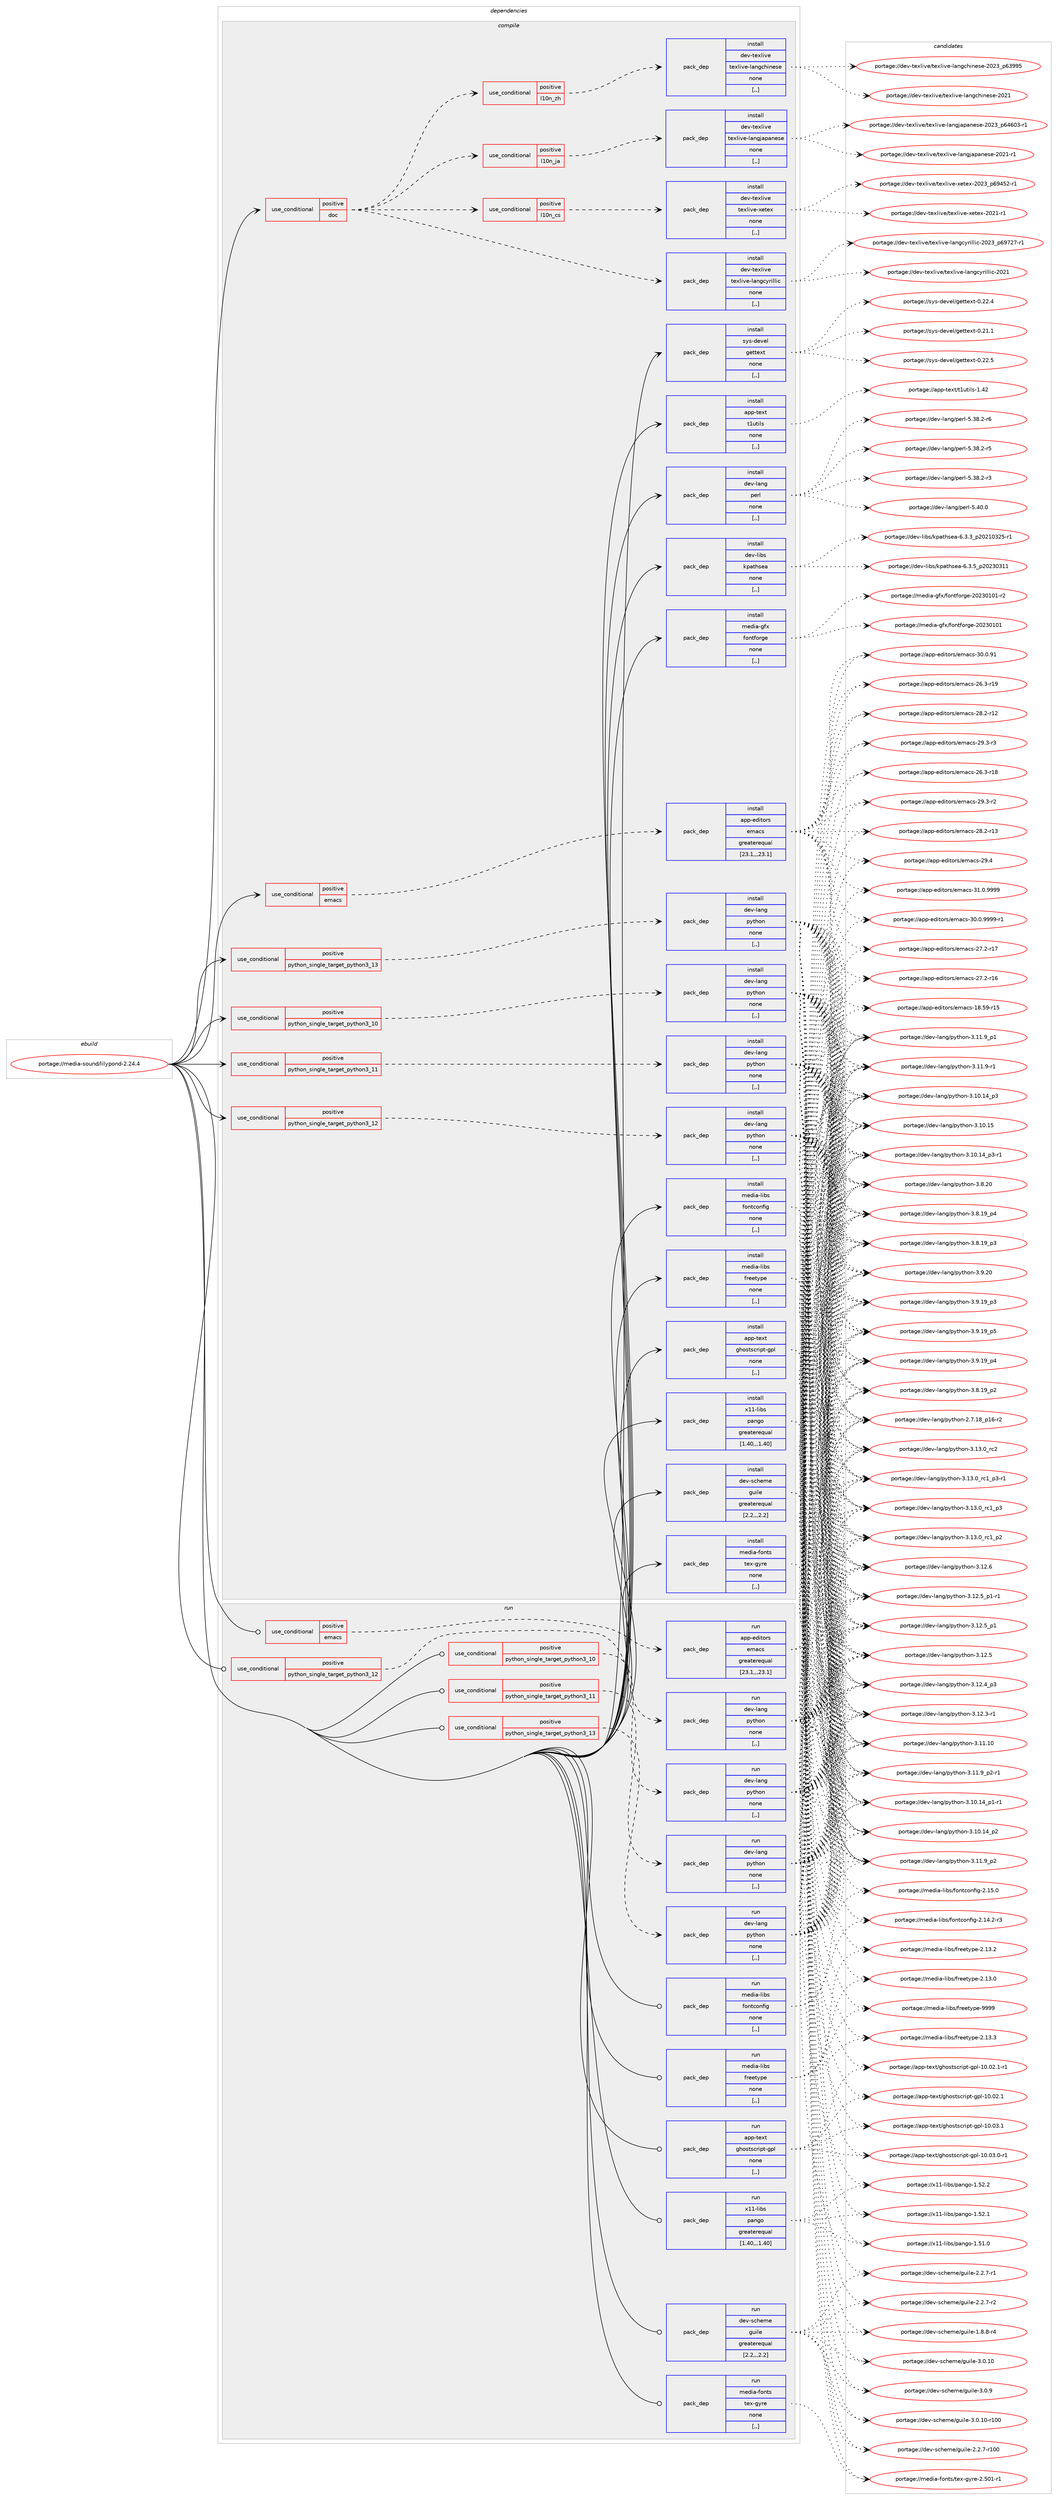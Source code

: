 digraph prolog {

# *************
# Graph options
# *************

newrank=true;
concentrate=true;
compound=true;
graph [rankdir=LR,fontname=Helvetica,fontsize=10,ranksep=1.5];#, ranksep=2.5, nodesep=0.2];
edge  [arrowhead=vee];
node  [fontname=Helvetica,fontsize=10];

# **********
# The ebuild
# **********

subgraph cluster_leftcol {
color=gray;
label=<<i>ebuild</i>>;
id [label="portage://media-sound/lilypond-2.24.4", color=red, width=4, href="../media-sound/lilypond-2.24.4.svg"];
}

# ****************
# The dependencies
# ****************

subgraph cluster_midcol {
color=gray;
label=<<i>dependencies</i>>;
subgraph cluster_compile {
fillcolor="#eeeeee";
style=filled;
label=<<i>compile</i>>;
subgraph cond213650 {
dependency826610 [label=<<TABLE BORDER="0" CELLBORDER="1" CELLSPACING="0" CELLPADDING="4"><TR><TD ROWSPAN="3" CELLPADDING="10">use_conditional</TD></TR><TR><TD>positive</TD></TR><TR><TD>doc</TD></TR></TABLE>>, shape=none, color=red];
subgraph pack606734 {
dependency826611 [label=<<TABLE BORDER="0" CELLBORDER="1" CELLSPACING="0" CELLPADDING="4" WIDTH="220"><TR><TD ROWSPAN="6" CELLPADDING="30">pack_dep</TD></TR><TR><TD WIDTH="110">install</TD></TR><TR><TD>dev-texlive</TD></TR><TR><TD>texlive-langcyrillic</TD></TR><TR><TD>none</TD></TR><TR><TD>[,,]</TD></TR></TABLE>>, shape=none, color=blue];
}
dependency826610:e -> dependency826611:w [weight=20,style="dashed",arrowhead="vee"];
subgraph cond213651 {
dependency826612 [label=<<TABLE BORDER="0" CELLBORDER="1" CELLSPACING="0" CELLPADDING="4"><TR><TD ROWSPAN="3" CELLPADDING="10">use_conditional</TD></TR><TR><TD>positive</TD></TR><TR><TD>l10n_cs</TD></TR></TABLE>>, shape=none, color=red];
subgraph pack606735 {
dependency826613 [label=<<TABLE BORDER="0" CELLBORDER="1" CELLSPACING="0" CELLPADDING="4" WIDTH="220"><TR><TD ROWSPAN="6" CELLPADDING="30">pack_dep</TD></TR><TR><TD WIDTH="110">install</TD></TR><TR><TD>dev-texlive</TD></TR><TR><TD>texlive-xetex</TD></TR><TR><TD>none</TD></TR><TR><TD>[,,]</TD></TR></TABLE>>, shape=none, color=blue];
}
dependency826612:e -> dependency826613:w [weight=20,style="dashed",arrowhead="vee"];
}
dependency826610:e -> dependency826612:w [weight=20,style="dashed",arrowhead="vee"];
subgraph cond213652 {
dependency826614 [label=<<TABLE BORDER="0" CELLBORDER="1" CELLSPACING="0" CELLPADDING="4"><TR><TD ROWSPAN="3" CELLPADDING="10">use_conditional</TD></TR><TR><TD>positive</TD></TR><TR><TD>l10n_ja</TD></TR></TABLE>>, shape=none, color=red];
subgraph pack606736 {
dependency826615 [label=<<TABLE BORDER="0" CELLBORDER="1" CELLSPACING="0" CELLPADDING="4" WIDTH="220"><TR><TD ROWSPAN="6" CELLPADDING="30">pack_dep</TD></TR><TR><TD WIDTH="110">install</TD></TR><TR><TD>dev-texlive</TD></TR><TR><TD>texlive-langjapanese</TD></TR><TR><TD>none</TD></TR><TR><TD>[,,]</TD></TR></TABLE>>, shape=none, color=blue];
}
dependency826614:e -> dependency826615:w [weight=20,style="dashed",arrowhead="vee"];
}
dependency826610:e -> dependency826614:w [weight=20,style="dashed",arrowhead="vee"];
subgraph cond213653 {
dependency826616 [label=<<TABLE BORDER="0" CELLBORDER="1" CELLSPACING="0" CELLPADDING="4"><TR><TD ROWSPAN="3" CELLPADDING="10">use_conditional</TD></TR><TR><TD>positive</TD></TR><TR><TD>l10n_zh</TD></TR></TABLE>>, shape=none, color=red];
subgraph pack606737 {
dependency826617 [label=<<TABLE BORDER="0" CELLBORDER="1" CELLSPACING="0" CELLPADDING="4" WIDTH="220"><TR><TD ROWSPAN="6" CELLPADDING="30">pack_dep</TD></TR><TR><TD WIDTH="110">install</TD></TR><TR><TD>dev-texlive</TD></TR><TR><TD>texlive-langchinese</TD></TR><TR><TD>none</TD></TR><TR><TD>[,,]</TD></TR></TABLE>>, shape=none, color=blue];
}
dependency826616:e -> dependency826617:w [weight=20,style="dashed",arrowhead="vee"];
}
dependency826610:e -> dependency826616:w [weight=20,style="dashed",arrowhead="vee"];
}
id:e -> dependency826610:w [weight=20,style="solid",arrowhead="vee"];
subgraph cond213654 {
dependency826618 [label=<<TABLE BORDER="0" CELLBORDER="1" CELLSPACING="0" CELLPADDING="4"><TR><TD ROWSPAN="3" CELLPADDING="10">use_conditional</TD></TR><TR><TD>positive</TD></TR><TR><TD>emacs</TD></TR></TABLE>>, shape=none, color=red];
subgraph pack606738 {
dependency826619 [label=<<TABLE BORDER="0" CELLBORDER="1" CELLSPACING="0" CELLPADDING="4" WIDTH="220"><TR><TD ROWSPAN="6" CELLPADDING="30">pack_dep</TD></TR><TR><TD WIDTH="110">install</TD></TR><TR><TD>app-editors</TD></TR><TR><TD>emacs</TD></TR><TR><TD>greaterequal</TD></TR><TR><TD>[23.1,,,23.1]</TD></TR></TABLE>>, shape=none, color=blue];
}
dependency826618:e -> dependency826619:w [weight=20,style="dashed",arrowhead="vee"];
}
id:e -> dependency826618:w [weight=20,style="solid",arrowhead="vee"];
subgraph cond213655 {
dependency826620 [label=<<TABLE BORDER="0" CELLBORDER="1" CELLSPACING="0" CELLPADDING="4"><TR><TD ROWSPAN="3" CELLPADDING="10">use_conditional</TD></TR><TR><TD>positive</TD></TR><TR><TD>python_single_target_python3_10</TD></TR></TABLE>>, shape=none, color=red];
subgraph pack606739 {
dependency826621 [label=<<TABLE BORDER="0" CELLBORDER="1" CELLSPACING="0" CELLPADDING="4" WIDTH="220"><TR><TD ROWSPAN="6" CELLPADDING="30">pack_dep</TD></TR><TR><TD WIDTH="110">install</TD></TR><TR><TD>dev-lang</TD></TR><TR><TD>python</TD></TR><TR><TD>none</TD></TR><TR><TD>[,,]</TD></TR></TABLE>>, shape=none, color=blue];
}
dependency826620:e -> dependency826621:w [weight=20,style="dashed",arrowhead="vee"];
}
id:e -> dependency826620:w [weight=20,style="solid",arrowhead="vee"];
subgraph cond213656 {
dependency826622 [label=<<TABLE BORDER="0" CELLBORDER="1" CELLSPACING="0" CELLPADDING="4"><TR><TD ROWSPAN="3" CELLPADDING="10">use_conditional</TD></TR><TR><TD>positive</TD></TR><TR><TD>python_single_target_python3_11</TD></TR></TABLE>>, shape=none, color=red];
subgraph pack606740 {
dependency826623 [label=<<TABLE BORDER="0" CELLBORDER="1" CELLSPACING="0" CELLPADDING="4" WIDTH="220"><TR><TD ROWSPAN="6" CELLPADDING="30">pack_dep</TD></TR><TR><TD WIDTH="110">install</TD></TR><TR><TD>dev-lang</TD></TR><TR><TD>python</TD></TR><TR><TD>none</TD></TR><TR><TD>[,,]</TD></TR></TABLE>>, shape=none, color=blue];
}
dependency826622:e -> dependency826623:w [weight=20,style="dashed",arrowhead="vee"];
}
id:e -> dependency826622:w [weight=20,style="solid",arrowhead="vee"];
subgraph cond213657 {
dependency826624 [label=<<TABLE BORDER="0" CELLBORDER="1" CELLSPACING="0" CELLPADDING="4"><TR><TD ROWSPAN="3" CELLPADDING="10">use_conditional</TD></TR><TR><TD>positive</TD></TR><TR><TD>python_single_target_python3_12</TD></TR></TABLE>>, shape=none, color=red];
subgraph pack606741 {
dependency826625 [label=<<TABLE BORDER="0" CELLBORDER="1" CELLSPACING="0" CELLPADDING="4" WIDTH="220"><TR><TD ROWSPAN="6" CELLPADDING="30">pack_dep</TD></TR><TR><TD WIDTH="110">install</TD></TR><TR><TD>dev-lang</TD></TR><TR><TD>python</TD></TR><TR><TD>none</TD></TR><TR><TD>[,,]</TD></TR></TABLE>>, shape=none, color=blue];
}
dependency826624:e -> dependency826625:w [weight=20,style="dashed",arrowhead="vee"];
}
id:e -> dependency826624:w [weight=20,style="solid",arrowhead="vee"];
subgraph cond213658 {
dependency826626 [label=<<TABLE BORDER="0" CELLBORDER="1" CELLSPACING="0" CELLPADDING="4"><TR><TD ROWSPAN="3" CELLPADDING="10">use_conditional</TD></TR><TR><TD>positive</TD></TR><TR><TD>python_single_target_python3_13</TD></TR></TABLE>>, shape=none, color=red];
subgraph pack606742 {
dependency826627 [label=<<TABLE BORDER="0" CELLBORDER="1" CELLSPACING="0" CELLPADDING="4" WIDTH="220"><TR><TD ROWSPAN="6" CELLPADDING="30">pack_dep</TD></TR><TR><TD WIDTH="110">install</TD></TR><TR><TD>dev-lang</TD></TR><TR><TD>python</TD></TR><TR><TD>none</TD></TR><TR><TD>[,,]</TD></TR></TABLE>>, shape=none, color=blue];
}
dependency826626:e -> dependency826627:w [weight=20,style="dashed",arrowhead="vee"];
}
id:e -> dependency826626:w [weight=20,style="solid",arrowhead="vee"];
subgraph pack606743 {
dependency826628 [label=<<TABLE BORDER="0" CELLBORDER="1" CELLSPACING="0" CELLPADDING="4" WIDTH="220"><TR><TD ROWSPAN="6" CELLPADDING="30">pack_dep</TD></TR><TR><TD WIDTH="110">install</TD></TR><TR><TD>app-text</TD></TR><TR><TD>ghostscript-gpl</TD></TR><TR><TD>none</TD></TR><TR><TD>[,,]</TD></TR></TABLE>>, shape=none, color=blue];
}
id:e -> dependency826628:w [weight=20,style="solid",arrowhead="vee"];
subgraph pack606744 {
dependency826629 [label=<<TABLE BORDER="0" CELLBORDER="1" CELLSPACING="0" CELLPADDING="4" WIDTH="220"><TR><TD ROWSPAN="6" CELLPADDING="30">pack_dep</TD></TR><TR><TD WIDTH="110">install</TD></TR><TR><TD>app-text</TD></TR><TR><TD>t1utils</TD></TR><TR><TD>none</TD></TR><TR><TD>[,,]</TD></TR></TABLE>>, shape=none, color=blue];
}
id:e -> dependency826629:w [weight=20,style="solid",arrowhead="vee"];
subgraph pack606745 {
dependency826630 [label=<<TABLE BORDER="0" CELLBORDER="1" CELLSPACING="0" CELLPADDING="4" WIDTH="220"><TR><TD ROWSPAN="6" CELLPADDING="30">pack_dep</TD></TR><TR><TD WIDTH="110">install</TD></TR><TR><TD>dev-lang</TD></TR><TR><TD>perl</TD></TR><TR><TD>none</TD></TR><TR><TD>[,,]</TD></TR></TABLE>>, shape=none, color=blue];
}
id:e -> dependency826630:w [weight=20,style="solid",arrowhead="vee"];
subgraph pack606746 {
dependency826631 [label=<<TABLE BORDER="0" CELLBORDER="1" CELLSPACING="0" CELLPADDING="4" WIDTH="220"><TR><TD ROWSPAN="6" CELLPADDING="30">pack_dep</TD></TR><TR><TD WIDTH="110">install</TD></TR><TR><TD>dev-libs</TD></TR><TR><TD>kpathsea</TD></TR><TR><TD>none</TD></TR><TR><TD>[,,]</TD></TR></TABLE>>, shape=none, color=blue];
}
id:e -> dependency826631:w [weight=20,style="solid",arrowhead="vee"];
subgraph pack606747 {
dependency826632 [label=<<TABLE BORDER="0" CELLBORDER="1" CELLSPACING="0" CELLPADDING="4" WIDTH="220"><TR><TD ROWSPAN="6" CELLPADDING="30">pack_dep</TD></TR><TR><TD WIDTH="110">install</TD></TR><TR><TD>dev-scheme</TD></TR><TR><TD>guile</TD></TR><TR><TD>greaterequal</TD></TR><TR><TD>[2.2,,,2.2]</TD></TR></TABLE>>, shape=none, color=blue];
}
id:e -> dependency826632:w [weight=20,style="solid",arrowhead="vee"];
subgraph pack606748 {
dependency826633 [label=<<TABLE BORDER="0" CELLBORDER="1" CELLSPACING="0" CELLPADDING="4" WIDTH="220"><TR><TD ROWSPAN="6" CELLPADDING="30">pack_dep</TD></TR><TR><TD WIDTH="110">install</TD></TR><TR><TD>media-fonts</TD></TR><TR><TD>tex-gyre</TD></TR><TR><TD>none</TD></TR><TR><TD>[,,]</TD></TR></TABLE>>, shape=none, color=blue];
}
id:e -> dependency826633:w [weight=20,style="solid",arrowhead="vee"];
subgraph pack606749 {
dependency826634 [label=<<TABLE BORDER="0" CELLBORDER="1" CELLSPACING="0" CELLPADDING="4" WIDTH="220"><TR><TD ROWSPAN="6" CELLPADDING="30">pack_dep</TD></TR><TR><TD WIDTH="110">install</TD></TR><TR><TD>media-gfx</TD></TR><TR><TD>fontforge</TD></TR><TR><TD>none</TD></TR><TR><TD>[,,]</TD></TR></TABLE>>, shape=none, color=blue];
}
id:e -> dependency826634:w [weight=20,style="solid",arrowhead="vee"];
subgraph pack606750 {
dependency826635 [label=<<TABLE BORDER="0" CELLBORDER="1" CELLSPACING="0" CELLPADDING="4" WIDTH="220"><TR><TD ROWSPAN="6" CELLPADDING="30">pack_dep</TD></TR><TR><TD WIDTH="110">install</TD></TR><TR><TD>media-libs</TD></TR><TR><TD>fontconfig</TD></TR><TR><TD>none</TD></TR><TR><TD>[,,]</TD></TR></TABLE>>, shape=none, color=blue];
}
id:e -> dependency826635:w [weight=20,style="solid",arrowhead="vee"];
subgraph pack606751 {
dependency826636 [label=<<TABLE BORDER="0" CELLBORDER="1" CELLSPACING="0" CELLPADDING="4" WIDTH="220"><TR><TD ROWSPAN="6" CELLPADDING="30">pack_dep</TD></TR><TR><TD WIDTH="110">install</TD></TR><TR><TD>media-libs</TD></TR><TR><TD>freetype</TD></TR><TR><TD>none</TD></TR><TR><TD>[,,]</TD></TR></TABLE>>, shape=none, color=blue];
}
id:e -> dependency826636:w [weight=20,style="solid",arrowhead="vee"];
subgraph pack606752 {
dependency826637 [label=<<TABLE BORDER="0" CELLBORDER="1" CELLSPACING="0" CELLPADDING="4" WIDTH="220"><TR><TD ROWSPAN="6" CELLPADDING="30">pack_dep</TD></TR><TR><TD WIDTH="110">install</TD></TR><TR><TD>sys-devel</TD></TR><TR><TD>gettext</TD></TR><TR><TD>none</TD></TR><TR><TD>[,,]</TD></TR></TABLE>>, shape=none, color=blue];
}
id:e -> dependency826637:w [weight=20,style="solid",arrowhead="vee"];
subgraph pack606753 {
dependency826638 [label=<<TABLE BORDER="0" CELLBORDER="1" CELLSPACING="0" CELLPADDING="4" WIDTH="220"><TR><TD ROWSPAN="6" CELLPADDING="30">pack_dep</TD></TR><TR><TD WIDTH="110">install</TD></TR><TR><TD>x11-libs</TD></TR><TR><TD>pango</TD></TR><TR><TD>greaterequal</TD></TR><TR><TD>[1.40,,,1.40]</TD></TR></TABLE>>, shape=none, color=blue];
}
id:e -> dependency826638:w [weight=20,style="solid",arrowhead="vee"];
}
subgraph cluster_compileandrun {
fillcolor="#eeeeee";
style=filled;
label=<<i>compile and run</i>>;
}
subgraph cluster_run {
fillcolor="#eeeeee";
style=filled;
label=<<i>run</i>>;
subgraph cond213659 {
dependency826639 [label=<<TABLE BORDER="0" CELLBORDER="1" CELLSPACING="0" CELLPADDING="4"><TR><TD ROWSPAN="3" CELLPADDING="10">use_conditional</TD></TR><TR><TD>positive</TD></TR><TR><TD>emacs</TD></TR></TABLE>>, shape=none, color=red];
subgraph pack606754 {
dependency826640 [label=<<TABLE BORDER="0" CELLBORDER="1" CELLSPACING="0" CELLPADDING="4" WIDTH="220"><TR><TD ROWSPAN="6" CELLPADDING="30">pack_dep</TD></TR><TR><TD WIDTH="110">run</TD></TR><TR><TD>app-editors</TD></TR><TR><TD>emacs</TD></TR><TR><TD>greaterequal</TD></TR><TR><TD>[23.1,,,23.1]</TD></TR></TABLE>>, shape=none, color=blue];
}
dependency826639:e -> dependency826640:w [weight=20,style="dashed",arrowhead="vee"];
}
id:e -> dependency826639:w [weight=20,style="solid",arrowhead="odot"];
subgraph cond213660 {
dependency826641 [label=<<TABLE BORDER="0" CELLBORDER="1" CELLSPACING="0" CELLPADDING="4"><TR><TD ROWSPAN="3" CELLPADDING="10">use_conditional</TD></TR><TR><TD>positive</TD></TR><TR><TD>python_single_target_python3_10</TD></TR></TABLE>>, shape=none, color=red];
subgraph pack606755 {
dependency826642 [label=<<TABLE BORDER="0" CELLBORDER="1" CELLSPACING="0" CELLPADDING="4" WIDTH="220"><TR><TD ROWSPAN="6" CELLPADDING="30">pack_dep</TD></TR><TR><TD WIDTH="110">run</TD></TR><TR><TD>dev-lang</TD></TR><TR><TD>python</TD></TR><TR><TD>none</TD></TR><TR><TD>[,,]</TD></TR></TABLE>>, shape=none, color=blue];
}
dependency826641:e -> dependency826642:w [weight=20,style="dashed",arrowhead="vee"];
}
id:e -> dependency826641:w [weight=20,style="solid",arrowhead="odot"];
subgraph cond213661 {
dependency826643 [label=<<TABLE BORDER="0" CELLBORDER="1" CELLSPACING="0" CELLPADDING="4"><TR><TD ROWSPAN="3" CELLPADDING="10">use_conditional</TD></TR><TR><TD>positive</TD></TR><TR><TD>python_single_target_python3_11</TD></TR></TABLE>>, shape=none, color=red];
subgraph pack606756 {
dependency826644 [label=<<TABLE BORDER="0" CELLBORDER="1" CELLSPACING="0" CELLPADDING="4" WIDTH="220"><TR><TD ROWSPAN="6" CELLPADDING="30">pack_dep</TD></TR><TR><TD WIDTH="110">run</TD></TR><TR><TD>dev-lang</TD></TR><TR><TD>python</TD></TR><TR><TD>none</TD></TR><TR><TD>[,,]</TD></TR></TABLE>>, shape=none, color=blue];
}
dependency826643:e -> dependency826644:w [weight=20,style="dashed",arrowhead="vee"];
}
id:e -> dependency826643:w [weight=20,style="solid",arrowhead="odot"];
subgraph cond213662 {
dependency826645 [label=<<TABLE BORDER="0" CELLBORDER="1" CELLSPACING="0" CELLPADDING="4"><TR><TD ROWSPAN="3" CELLPADDING="10">use_conditional</TD></TR><TR><TD>positive</TD></TR><TR><TD>python_single_target_python3_12</TD></TR></TABLE>>, shape=none, color=red];
subgraph pack606757 {
dependency826646 [label=<<TABLE BORDER="0" CELLBORDER="1" CELLSPACING="0" CELLPADDING="4" WIDTH="220"><TR><TD ROWSPAN="6" CELLPADDING="30">pack_dep</TD></TR><TR><TD WIDTH="110">run</TD></TR><TR><TD>dev-lang</TD></TR><TR><TD>python</TD></TR><TR><TD>none</TD></TR><TR><TD>[,,]</TD></TR></TABLE>>, shape=none, color=blue];
}
dependency826645:e -> dependency826646:w [weight=20,style="dashed",arrowhead="vee"];
}
id:e -> dependency826645:w [weight=20,style="solid",arrowhead="odot"];
subgraph cond213663 {
dependency826647 [label=<<TABLE BORDER="0" CELLBORDER="1" CELLSPACING="0" CELLPADDING="4"><TR><TD ROWSPAN="3" CELLPADDING="10">use_conditional</TD></TR><TR><TD>positive</TD></TR><TR><TD>python_single_target_python3_13</TD></TR></TABLE>>, shape=none, color=red];
subgraph pack606758 {
dependency826648 [label=<<TABLE BORDER="0" CELLBORDER="1" CELLSPACING="0" CELLPADDING="4" WIDTH="220"><TR><TD ROWSPAN="6" CELLPADDING="30">pack_dep</TD></TR><TR><TD WIDTH="110">run</TD></TR><TR><TD>dev-lang</TD></TR><TR><TD>python</TD></TR><TR><TD>none</TD></TR><TR><TD>[,,]</TD></TR></TABLE>>, shape=none, color=blue];
}
dependency826647:e -> dependency826648:w [weight=20,style="dashed",arrowhead="vee"];
}
id:e -> dependency826647:w [weight=20,style="solid",arrowhead="odot"];
subgraph pack606759 {
dependency826649 [label=<<TABLE BORDER="0" CELLBORDER="1" CELLSPACING="0" CELLPADDING="4" WIDTH="220"><TR><TD ROWSPAN="6" CELLPADDING="30">pack_dep</TD></TR><TR><TD WIDTH="110">run</TD></TR><TR><TD>app-text</TD></TR><TR><TD>ghostscript-gpl</TD></TR><TR><TD>none</TD></TR><TR><TD>[,,]</TD></TR></TABLE>>, shape=none, color=blue];
}
id:e -> dependency826649:w [weight=20,style="solid",arrowhead="odot"];
subgraph pack606760 {
dependency826650 [label=<<TABLE BORDER="0" CELLBORDER="1" CELLSPACING="0" CELLPADDING="4" WIDTH="220"><TR><TD ROWSPAN="6" CELLPADDING="30">pack_dep</TD></TR><TR><TD WIDTH="110">run</TD></TR><TR><TD>dev-scheme</TD></TR><TR><TD>guile</TD></TR><TR><TD>greaterequal</TD></TR><TR><TD>[2.2,,,2.2]</TD></TR></TABLE>>, shape=none, color=blue];
}
id:e -> dependency826650:w [weight=20,style="solid",arrowhead="odot"];
subgraph pack606761 {
dependency826651 [label=<<TABLE BORDER="0" CELLBORDER="1" CELLSPACING="0" CELLPADDING="4" WIDTH="220"><TR><TD ROWSPAN="6" CELLPADDING="30">pack_dep</TD></TR><TR><TD WIDTH="110">run</TD></TR><TR><TD>media-fonts</TD></TR><TR><TD>tex-gyre</TD></TR><TR><TD>none</TD></TR><TR><TD>[,,]</TD></TR></TABLE>>, shape=none, color=blue];
}
id:e -> dependency826651:w [weight=20,style="solid",arrowhead="odot"];
subgraph pack606762 {
dependency826652 [label=<<TABLE BORDER="0" CELLBORDER="1" CELLSPACING="0" CELLPADDING="4" WIDTH="220"><TR><TD ROWSPAN="6" CELLPADDING="30">pack_dep</TD></TR><TR><TD WIDTH="110">run</TD></TR><TR><TD>media-libs</TD></TR><TR><TD>fontconfig</TD></TR><TR><TD>none</TD></TR><TR><TD>[,,]</TD></TR></TABLE>>, shape=none, color=blue];
}
id:e -> dependency826652:w [weight=20,style="solid",arrowhead="odot"];
subgraph pack606763 {
dependency826653 [label=<<TABLE BORDER="0" CELLBORDER="1" CELLSPACING="0" CELLPADDING="4" WIDTH="220"><TR><TD ROWSPAN="6" CELLPADDING="30">pack_dep</TD></TR><TR><TD WIDTH="110">run</TD></TR><TR><TD>media-libs</TD></TR><TR><TD>freetype</TD></TR><TR><TD>none</TD></TR><TR><TD>[,,]</TD></TR></TABLE>>, shape=none, color=blue];
}
id:e -> dependency826653:w [weight=20,style="solid",arrowhead="odot"];
subgraph pack606764 {
dependency826654 [label=<<TABLE BORDER="0" CELLBORDER="1" CELLSPACING="0" CELLPADDING="4" WIDTH="220"><TR><TD ROWSPAN="6" CELLPADDING="30">pack_dep</TD></TR><TR><TD WIDTH="110">run</TD></TR><TR><TD>x11-libs</TD></TR><TR><TD>pango</TD></TR><TR><TD>greaterequal</TD></TR><TR><TD>[1.40,,,1.40]</TD></TR></TABLE>>, shape=none, color=blue];
}
id:e -> dependency826654:w [weight=20,style="solid",arrowhead="odot"];
}
}

# **************
# The candidates
# **************

subgraph cluster_choices {
rank=same;
color=gray;
label=<<i>candidates</i>>;

subgraph choice606734 {
color=black;
nodesep=1;
choice10010111845116101120108105118101471161011201081051181014510897110103991211141051081081059945504850519511254575550554511449 [label="portage://dev-texlive/texlive-langcyrillic-2023_p69727-r1", color=red, width=4,href="../dev-texlive/texlive-langcyrillic-2023_p69727-r1.svg"];
choice1001011184511610112010810511810147116101120108105118101451089711010399121114105108108105994550485049 [label="portage://dev-texlive/texlive-langcyrillic-2021", color=red, width=4,href="../dev-texlive/texlive-langcyrillic-2021.svg"];
dependency826611:e -> choice10010111845116101120108105118101471161011201081051181014510897110103991211141051081081059945504850519511254575550554511449:w [style=dotted,weight="100"];
dependency826611:e -> choice1001011184511610112010810511810147116101120108105118101451089711010399121114105108108105994550485049:w [style=dotted,weight="100"];
}
subgraph choice606735 {
color=black;
nodesep=1;
choice10010111845116101120108105118101471161011201081051181014512010111610112045504850519511254575253504511449 [label="portage://dev-texlive/texlive-xetex-2023_p69452-r1", color=red, width=4,href="../dev-texlive/texlive-xetex-2023_p69452-r1.svg"];
choice10010111845116101120108105118101471161011201081051181014512010111610112045504850494511449 [label="portage://dev-texlive/texlive-xetex-2021-r1", color=red, width=4,href="../dev-texlive/texlive-xetex-2021-r1.svg"];
dependency826613:e -> choice10010111845116101120108105118101471161011201081051181014512010111610112045504850519511254575253504511449:w [style=dotted,weight="100"];
dependency826613:e -> choice10010111845116101120108105118101471161011201081051181014512010111610112045504850494511449:w [style=dotted,weight="100"];
}
subgraph choice606736 {
color=black;
nodesep=1;
choice10010111845116101120108105118101471161011201081051181014510897110103106971129711010111510145504850519511254525448514511449 [label="portage://dev-texlive/texlive-langjapanese-2023_p64603-r1", color=red, width=4,href="../dev-texlive/texlive-langjapanese-2023_p64603-r1.svg"];
choice10010111845116101120108105118101471161011201081051181014510897110103106971129711010111510145504850494511449 [label="portage://dev-texlive/texlive-langjapanese-2021-r1", color=red, width=4,href="../dev-texlive/texlive-langjapanese-2021-r1.svg"];
dependency826615:e -> choice10010111845116101120108105118101471161011201081051181014510897110103106971129711010111510145504850519511254525448514511449:w [style=dotted,weight="100"];
dependency826615:e -> choice10010111845116101120108105118101471161011201081051181014510897110103106971129711010111510145504850494511449:w [style=dotted,weight="100"];
}
subgraph choice606737 {
color=black;
nodesep=1;
choice10010111845116101120108105118101471161011201081051181014510897110103991041051101011151014550485051951125451575753 [label="portage://dev-texlive/texlive-langchinese-2023_p63995", color=red, width=4,href="../dev-texlive/texlive-langchinese-2023_p63995.svg"];
choice10010111845116101120108105118101471161011201081051181014510897110103991041051101011151014550485049 [label="portage://dev-texlive/texlive-langchinese-2021", color=red, width=4,href="../dev-texlive/texlive-langchinese-2021.svg"];
dependency826617:e -> choice10010111845116101120108105118101471161011201081051181014510897110103991041051101011151014550485051951125451575753:w [style=dotted,weight="100"];
dependency826617:e -> choice10010111845116101120108105118101471161011201081051181014510897110103991041051101011151014550485049:w [style=dotted,weight="100"];
}
subgraph choice606738 {
color=black;
nodesep=1;
choice971121124510110010511611111411547101109979911545514946484657575757 [label="portage://app-editors/emacs-31.0.9999", color=red, width=4,href="../app-editors/emacs-31.0.9999.svg"];
choice9711211245101100105116111114115471011099799115455148464846575757574511449 [label="portage://app-editors/emacs-30.0.9999-r1", color=red, width=4,href="../app-editors/emacs-30.0.9999-r1.svg"];
choice97112112451011001051161111141154710110997991154551484648465749 [label="portage://app-editors/emacs-30.0.91", color=red, width=4,href="../app-editors/emacs-30.0.91.svg"];
choice97112112451011001051161111141154710110997991154550574652 [label="portage://app-editors/emacs-29.4", color=red, width=4,href="../app-editors/emacs-29.4.svg"];
choice971121124510110010511611111411547101109979911545505746514511451 [label="portage://app-editors/emacs-29.3-r3", color=red, width=4,href="../app-editors/emacs-29.3-r3.svg"];
choice971121124510110010511611111411547101109979911545505746514511450 [label="portage://app-editors/emacs-29.3-r2", color=red, width=4,href="../app-editors/emacs-29.3-r2.svg"];
choice97112112451011001051161111141154710110997991154550564650451144951 [label="portage://app-editors/emacs-28.2-r13", color=red, width=4,href="../app-editors/emacs-28.2-r13.svg"];
choice97112112451011001051161111141154710110997991154550564650451144950 [label="portage://app-editors/emacs-28.2-r12", color=red, width=4,href="../app-editors/emacs-28.2-r12.svg"];
choice97112112451011001051161111141154710110997991154550554650451144955 [label="portage://app-editors/emacs-27.2-r17", color=red, width=4,href="../app-editors/emacs-27.2-r17.svg"];
choice97112112451011001051161111141154710110997991154550554650451144954 [label="portage://app-editors/emacs-27.2-r16", color=red, width=4,href="../app-editors/emacs-27.2-r16.svg"];
choice97112112451011001051161111141154710110997991154550544651451144957 [label="portage://app-editors/emacs-26.3-r19", color=red, width=4,href="../app-editors/emacs-26.3-r19.svg"];
choice97112112451011001051161111141154710110997991154550544651451144956 [label="portage://app-editors/emacs-26.3-r18", color=red, width=4,href="../app-editors/emacs-26.3-r18.svg"];
choice9711211245101100105116111114115471011099799115454956465357451144953 [label="portage://app-editors/emacs-18.59-r15", color=red, width=4,href="../app-editors/emacs-18.59-r15.svg"];
dependency826619:e -> choice971121124510110010511611111411547101109979911545514946484657575757:w [style=dotted,weight="100"];
dependency826619:e -> choice9711211245101100105116111114115471011099799115455148464846575757574511449:w [style=dotted,weight="100"];
dependency826619:e -> choice97112112451011001051161111141154710110997991154551484648465749:w [style=dotted,weight="100"];
dependency826619:e -> choice97112112451011001051161111141154710110997991154550574652:w [style=dotted,weight="100"];
dependency826619:e -> choice971121124510110010511611111411547101109979911545505746514511451:w [style=dotted,weight="100"];
dependency826619:e -> choice971121124510110010511611111411547101109979911545505746514511450:w [style=dotted,weight="100"];
dependency826619:e -> choice97112112451011001051161111141154710110997991154550564650451144951:w [style=dotted,weight="100"];
dependency826619:e -> choice97112112451011001051161111141154710110997991154550564650451144950:w [style=dotted,weight="100"];
dependency826619:e -> choice97112112451011001051161111141154710110997991154550554650451144955:w [style=dotted,weight="100"];
dependency826619:e -> choice97112112451011001051161111141154710110997991154550554650451144954:w [style=dotted,weight="100"];
dependency826619:e -> choice97112112451011001051161111141154710110997991154550544651451144957:w [style=dotted,weight="100"];
dependency826619:e -> choice97112112451011001051161111141154710110997991154550544651451144956:w [style=dotted,weight="100"];
dependency826619:e -> choice9711211245101100105116111114115471011099799115454956465357451144953:w [style=dotted,weight="100"];
}
subgraph choice606739 {
color=black;
nodesep=1;
choice10010111845108971101034711212111610411111045514649514648951149950 [label="portage://dev-lang/python-3.13.0_rc2", color=red, width=4,href="../dev-lang/python-3.13.0_rc2.svg"];
choice1001011184510897110103471121211161041111104551464951464895114994995112514511449 [label="portage://dev-lang/python-3.13.0_rc1_p3-r1", color=red, width=4,href="../dev-lang/python-3.13.0_rc1_p3-r1.svg"];
choice100101118451089711010347112121116104111110455146495146489511499499511251 [label="portage://dev-lang/python-3.13.0_rc1_p3", color=red, width=4,href="../dev-lang/python-3.13.0_rc1_p3.svg"];
choice100101118451089711010347112121116104111110455146495146489511499499511250 [label="portage://dev-lang/python-3.13.0_rc1_p2", color=red, width=4,href="../dev-lang/python-3.13.0_rc1_p2.svg"];
choice10010111845108971101034711212111610411111045514649504654 [label="portage://dev-lang/python-3.12.6", color=red, width=4,href="../dev-lang/python-3.12.6.svg"];
choice1001011184510897110103471121211161041111104551464950465395112494511449 [label="portage://dev-lang/python-3.12.5_p1-r1", color=red, width=4,href="../dev-lang/python-3.12.5_p1-r1.svg"];
choice100101118451089711010347112121116104111110455146495046539511249 [label="portage://dev-lang/python-3.12.5_p1", color=red, width=4,href="../dev-lang/python-3.12.5_p1.svg"];
choice10010111845108971101034711212111610411111045514649504653 [label="portage://dev-lang/python-3.12.5", color=red, width=4,href="../dev-lang/python-3.12.5.svg"];
choice100101118451089711010347112121116104111110455146495046529511251 [label="portage://dev-lang/python-3.12.4_p3", color=red, width=4,href="../dev-lang/python-3.12.4_p3.svg"];
choice100101118451089711010347112121116104111110455146495046514511449 [label="portage://dev-lang/python-3.12.3-r1", color=red, width=4,href="../dev-lang/python-3.12.3-r1.svg"];
choice1001011184510897110103471121211161041111104551464949464948 [label="portage://dev-lang/python-3.11.10", color=red, width=4,href="../dev-lang/python-3.11.10.svg"];
choice1001011184510897110103471121211161041111104551464949465795112504511449 [label="portage://dev-lang/python-3.11.9_p2-r1", color=red, width=4,href="../dev-lang/python-3.11.9_p2-r1.svg"];
choice100101118451089711010347112121116104111110455146494946579511250 [label="portage://dev-lang/python-3.11.9_p2", color=red, width=4,href="../dev-lang/python-3.11.9_p2.svg"];
choice100101118451089711010347112121116104111110455146494946579511249 [label="portage://dev-lang/python-3.11.9_p1", color=red, width=4,href="../dev-lang/python-3.11.9_p1.svg"];
choice100101118451089711010347112121116104111110455146494946574511449 [label="portage://dev-lang/python-3.11.9-r1", color=red, width=4,href="../dev-lang/python-3.11.9-r1.svg"];
choice1001011184510897110103471121211161041111104551464948464953 [label="portage://dev-lang/python-3.10.15", color=red, width=4,href="../dev-lang/python-3.10.15.svg"];
choice100101118451089711010347112121116104111110455146494846495295112514511449 [label="portage://dev-lang/python-3.10.14_p3-r1", color=red, width=4,href="../dev-lang/python-3.10.14_p3-r1.svg"];
choice10010111845108971101034711212111610411111045514649484649529511251 [label="portage://dev-lang/python-3.10.14_p3", color=red, width=4,href="../dev-lang/python-3.10.14_p3.svg"];
choice10010111845108971101034711212111610411111045514649484649529511250 [label="portage://dev-lang/python-3.10.14_p2", color=red, width=4,href="../dev-lang/python-3.10.14_p2.svg"];
choice100101118451089711010347112121116104111110455146494846495295112494511449 [label="portage://dev-lang/python-3.10.14_p1-r1", color=red, width=4,href="../dev-lang/python-3.10.14_p1-r1.svg"];
choice10010111845108971101034711212111610411111045514657465048 [label="portage://dev-lang/python-3.9.20", color=red, width=4,href="../dev-lang/python-3.9.20.svg"];
choice100101118451089711010347112121116104111110455146574649579511253 [label="portage://dev-lang/python-3.9.19_p5", color=red, width=4,href="../dev-lang/python-3.9.19_p5.svg"];
choice100101118451089711010347112121116104111110455146574649579511252 [label="portage://dev-lang/python-3.9.19_p4", color=red, width=4,href="../dev-lang/python-3.9.19_p4.svg"];
choice100101118451089711010347112121116104111110455146574649579511251 [label="portage://dev-lang/python-3.9.19_p3", color=red, width=4,href="../dev-lang/python-3.9.19_p3.svg"];
choice10010111845108971101034711212111610411111045514656465048 [label="portage://dev-lang/python-3.8.20", color=red, width=4,href="../dev-lang/python-3.8.20.svg"];
choice100101118451089711010347112121116104111110455146564649579511252 [label="portage://dev-lang/python-3.8.19_p4", color=red, width=4,href="../dev-lang/python-3.8.19_p4.svg"];
choice100101118451089711010347112121116104111110455146564649579511251 [label="portage://dev-lang/python-3.8.19_p3", color=red, width=4,href="../dev-lang/python-3.8.19_p3.svg"];
choice100101118451089711010347112121116104111110455146564649579511250 [label="portage://dev-lang/python-3.8.19_p2", color=red, width=4,href="../dev-lang/python-3.8.19_p2.svg"];
choice100101118451089711010347112121116104111110455046554649569511249544511450 [label="portage://dev-lang/python-2.7.18_p16-r2", color=red, width=4,href="../dev-lang/python-2.7.18_p16-r2.svg"];
dependency826621:e -> choice10010111845108971101034711212111610411111045514649514648951149950:w [style=dotted,weight="100"];
dependency826621:e -> choice1001011184510897110103471121211161041111104551464951464895114994995112514511449:w [style=dotted,weight="100"];
dependency826621:e -> choice100101118451089711010347112121116104111110455146495146489511499499511251:w [style=dotted,weight="100"];
dependency826621:e -> choice100101118451089711010347112121116104111110455146495146489511499499511250:w [style=dotted,weight="100"];
dependency826621:e -> choice10010111845108971101034711212111610411111045514649504654:w [style=dotted,weight="100"];
dependency826621:e -> choice1001011184510897110103471121211161041111104551464950465395112494511449:w [style=dotted,weight="100"];
dependency826621:e -> choice100101118451089711010347112121116104111110455146495046539511249:w [style=dotted,weight="100"];
dependency826621:e -> choice10010111845108971101034711212111610411111045514649504653:w [style=dotted,weight="100"];
dependency826621:e -> choice100101118451089711010347112121116104111110455146495046529511251:w [style=dotted,weight="100"];
dependency826621:e -> choice100101118451089711010347112121116104111110455146495046514511449:w [style=dotted,weight="100"];
dependency826621:e -> choice1001011184510897110103471121211161041111104551464949464948:w [style=dotted,weight="100"];
dependency826621:e -> choice1001011184510897110103471121211161041111104551464949465795112504511449:w [style=dotted,weight="100"];
dependency826621:e -> choice100101118451089711010347112121116104111110455146494946579511250:w [style=dotted,weight="100"];
dependency826621:e -> choice100101118451089711010347112121116104111110455146494946579511249:w [style=dotted,weight="100"];
dependency826621:e -> choice100101118451089711010347112121116104111110455146494946574511449:w [style=dotted,weight="100"];
dependency826621:e -> choice1001011184510897110103471121211161041111104551464948464953:w [style=dotted,weight="100"];
dependency826621:e -> choice100101118451089711010347112121116104111110455146494846495295112514511449:w [style=dotted,weight="100"];
dependency826621:e -> choice10010111845108971101034711212111610411111045514649484649529511251:w [style=dotted,weight="100"];
dependency826621:e -> choice10010111845108971101034711212111610411111045514649484649529511250:w [style=dotted,weight="100"];
dependency826621:e -> choice100101118451089711010347112121116104111110455146494846495295112494511449:w [style=dotted,weight="100"];
dependency826621:e -> choice10010111845108971101034711212111610411111045514657465048:w [style=dotted,weight="100"];
dependency826621:e -> choice100101118451089711010347112121116104111110455146574649579511253:w [style=dotted,weight="100"];
dependency826621:e -> choice100101118451089711010347112121116104111110455146574649579511252:w [style=dotted,weight="100"];
dependency826621:e -> choice100101118451089711010347112121116104111110455146574649579511251:w [style=dotted,weight="100"];
dependency826621:e -> choice10010111845108971101034711212111610411111045514656465048:w [style=dotted,weight="100"];
dependency826621:e -> choice100101118451089711010347112121116104111110455146564649579511252:w [style=dotted,weight="100"];
dependency826621:e -> choice100101118451089711010347112121116104111110455146564649579511251:w [style=dotted,weight="100"];
dependency826621:e -> choice100101118451089711010347112121116104111110455146564649579511250:w [style=dotted,weight="100"];
dependency826621:e -> choice100101118451089711010347112121116104111110455046554649569511249544511450:w [style=dotted,weight="100"];
}
subgraph choice606740 {
color=black;
nodesep=1;
choice10010111845108971101034711212111610411111045514649514648951149950 [label="portage://dev-lang/python-3.13.0_rc2", color=red, width=4,href="../dev-lang/python-3.13.0_rc2.svg"];
choice1001011184510897110103471121211161041111104551464951464895114994995112514511449 [label="portage://dev-lang/python-3.13.0_rc1_p3-r1", color=red, width=4,href="../dev-lang/python-3.13.0_rc1_p3-r1.svg"];
choice100101118451089711010347112121116104111110455146495146489511499499511251 [label="portage://dev-lang/python-3.13.0_rc1_p3", color=red, width=4,href="../dev-lang/python-3.13.0_rc1_p3.svg"];
choice100101118451089711010347112121116104111110455146495146489511499499511250 [label="portage://dev-lang/python-3.13.0_rc1_p2", color=red, width=4,href="../dev-lang/python-3.13.0_rc1_p2.svg"];
choice10010111845108971101034711212111610411111045514649504654 [label="portage://dev-lang/python-3.12.6", color=red, width=4,href="../dev-lang/python-3.12.6.svg"];
choice1001011184510897110103471121211161041111104551464950465395112494511449 [label="portage://dev-lang/python-3.12.5_p1-r1", color=red, width=4,href="../dev-lang/python-3.12.5_p1-r1.svg"];
choice100101118451089711010347112121116104111110455146495046539511249 [label="portage://dev-lang/python-3.12.5_p1", color=red, width=4,href="../dev-lang/python-3.12.5_p1.svg"];
choice10010111845108971101034711212111610411111045514649504653 [label="portage://dev-lang/python-3.12.5", color=red, width=4,href="../dev-lang/python-3.12.5.svg"];
choice100101118451089711010347112121116104111110455146495046529511251 [label="portage://dev-lang/python-3.12.4_p3", color=red, width=4,href="../dev-lang/python-3.12.4_p3.svg"];
choice100101118451089711010347112121116104111110455146495046514511449 [label="portage://dev-lang/python-3.12.3-r1", color=red, width=4,href="../dev-lang/python-3.12.3-r1.svg"];
choice1001011184510897110103471121211161041111104551464949464948 [label="portage://dev-lang/python-3.11.10", color=red, width=4,href="../dev-lang/python-3.11.10.svg"];
choice1001011184510897110103471121211161041111104551464949465795112504511449 [label="portage://dev-lang/python-3.11.9_p2-r1", color=red, width=4,href="../dev-lang/python-3.11.9_p2-r1.svg"];
choice100101118451089711010347112121116104111110455146494946579511250 [label="portage://dev-lang/python-3.11.9_p2", color=red, width=4,href="../dev-lang/python-3.11.9_p2.svg"];
choice100101118451089711010347112121116104111110455146494946579511249 [label="portage://dev-lang/python-3.11.9_p1", color=red, width=4,href="../dev-lang/python-3.11.9_p1.svg"];
choice100101118451089711010347112121116104111110455146494946574511449 [label="portage://dev-lang/python-3.11.9-r1", color=red, width=4,href="../dev-lang/python-3.11.9-r1.svg"];
choice1001011184510897110103471121211161041111104551464948464953 [label="portage://dev-lang/python-3.10.15", color=red, width=4,href="../dev-lang/python-3.10.15.svg"];
choice100101118451089711010347112121116104111110455146494846495295112514511449 [label="portage://dev-lang/python-3.10.14_p3-r1", color=red, width=4,href="../dev-lang/python-3.10.14_p3-r1.svg"];
choice10010111845108971101034711212111610411111045514649484649529511251 [label="portage://dev-lang/python-3.10.14_p3", color=red, width=4,href="../dev-lang/python-3.10.14_p3.svg"];
choice10010111845108971101034711212111610411111045514649484649529511250 [label="portage://dev-lang/python-3.10.14_p2", color=red, width=4,href="../dev-lang/python-3.10.14_p2.svg"];
choice100101118451089711010347112121116104111110455146494846495295112494511449 [label="portage://dev-lang/python-3.10.14_p1-r1", color=red, width=4,href="../dev-lang/python-3.10.14_p1-r1.svg"];
choice10010111845108971101034711212111610411111045514657465048 [label="portage://dev-lang/python-3.9.20", color=red, width=4,href="../dev-lang/python-3.9.20.svg"];
choice100101118451089711010347112121116104111110455146574649579511253 [label="portage://dev-lang/python-3.9.19_p5", color=red, width=4,href="../dev-lang/python-3.9.19_p5.svg"];
choice100101118451089711010347112121116104111110455146574649579511252 [label="portage://dev-lang/python-3.9.19_p4", color=red, width=4,href="../dev-lang/python-3.9.19_p4.svg"];
choice100101118451089711010347112121116104111110455146574649579511251 [label="portage://dev-lang/python-3.9.19_p3", color=red, width=4,href="../dev-lang/python-3.9.19_p3.svg"];
choice10010111845108971101034711212111610411111045514656465048 [label="portage://dev-lang/python-3.8.20", color=red, width=4,href="../dev-lang/python-3.8.20.svg"];
choice100101118451089711010347112121116104111110455146564649579511252 [label="portage://dev-lang/python-3.8.19_p4", color=red, width=4,href="../dev-lang/python-3.8.19_p4.svg"];
choice100101118451089711010347112121116104111110455146564649579511251 [label="portage://dev-lang/python-3.8.19_p3", color=red, width=4,href="../dev-lang/python-3.8.19_p3.svg"];
choice100101118451089711010347112121116104111110455146564649579511250 [label="portage://dev-lang/python-3.8.19_p2", color=red, width=4,href="../dev-lang/python-3.8.19_p2.svg"];
choice100101118451089711010347112121116104111110455046554649569511249544511450 [label="portage://dev-lang/python-2.7.18_p16-r2", color=red, width=4,href="../dev-lang/python-2.7.18_p16-r2.svg"];
dependency826623:e -> choice10010111845108971101034711212111610411111045514649514648951149950:w [style=dotted,weight="100"];
dependency826623:e -> choice1001011184510897110103471121211161041111104551464951464895114994995112514511449:w [style=dotted,weight="100"];
dependency826623:e -> choice100101118451089711010347112121116104111110455146495146489511499499511251:w [style=dotted,weight="100"];
dependency826623:e -> choice100101118451089711010347112121116104111110455146495146489511499499511250:w [style=dotted,weight="100"];
dependency826623:e -> choice10010111845108971101034711212111610411111045514649504654:w [style=dotted,weight="100"];
dependency826623:e -> choice1001011184510897110103471121211161041111104551464950465395112494511449:w [style=dotted,weight="100"];
dependency826623:e -> choice100101118451089711010347112121116104111110455146495046539511249:w [style=dotted,weight="100"];
dependency826623:e -> choice10010111845108971101034711212111610411111045514649504653:w [style=dotted,weight="100"];
dependency826623:e -> choice100101118451089711010347112121116104111110455146495046529511251:w [style=dotted,weight="100"];
dependency826623:e -> choice100101118451089711010347112121116104111110455146495046514511449:w [style=dotted,weight="100"];
dependency826623:e -> choice1001011184510897110103471121211161041111104551464949464948:w [style=dotted,weight="100"];
dependency826623:e -> choice1001011184510897110103471121211161041111104551464949465795112504511449:w [style=dotted,weight="100"];
dependency826623:e -> choice100101118451089711010347112121116104111110455146494946579511250:w [style=dotted,weight="100"];
dependency826623:e -> choice100101118451089711010347112121116104111110455146494946579511249:w [style=dotted,weight="100"];
dependency826623:e -> choice100101118451089711010347112121116104111110455146494946574511449:w [style=dotted,weight="100"];
dependency826623:e -> choice1001011184510897110103471121211161041111104551464948464953:w [style=dotted,weight="100"];
dependency826623:e -> choice100101118451089711010347112121116104111110455146494846495295112514511449:w [style=dotted,weight="100"];
dependency826623:e -> choice10010111845108971101034711212111610411111045514649484649529511251:w [style=dotted,weight="100"];
dependency826623:e -> choice10010111845108971101034711212111610411111045514649484649529511250:w [style=dotted,weight="100"];
dependency826623:e -> choice100101118451089711010347112121116104111110455146494846495295112494511449:w [style=dotted,weight="100"];
dependency826623:e -> choice10010111845108971101034711212111610411111045514657465048:w [style=dotted,weight="100"];
dependency826623:e -> choice100101118451089711010347112121116104111110455146574649579511253:w [style=dotted,weight="100"];
dependency826623:e -> choice100101118451089711010347112121116104111110455146574649579511252:w [style=dotted,weight="100"];
dependency826623:e -> choice100101118451089711010347112121116104111110455146574649579511251:w [style=dotted,weight="100"];
dependency826623:e -> choice10010111845108971101034711212111610411111045514656465048:w [style=dotted,weight="100"];
dependency826623:e -> choice100101118451089711010347112121116104111110455146564649579511252:w [style=dotted,weight="100"];
dependency826623:e -> choice100101118451089711010347112121116104111110455146564649579511251:w [style=dotted,weight="100"];
dependency826623:e -> choice100101118451089711010347112121116104111110455146564649579511250:w [style=dotted,weight="100"];
dependency826623:e -> choice100101118451089711010347112121116104111110455046554649569511249544511450:w [style=dotted,weight="100"];
}
subgraph choice606741 {
color=black;
nodesep=1;
choice10010111845108971101034711212111610411111045514649514648951149950 [label="portage://dev-lang/python-3.13.0_rc2", color=red, width=4,href="../dev-lang/python-3.13.0_rc2.svg"];
choice1001011184510897110103471121211161041111104551464951464895114994995112514511449 [label="portage://dev-lang/python-3.13.0_rc1_p3-r1", color=red, width=4,href="../dev-lang/python-3.13.0_rc1_p3-r1.svg"];
choice100101118451089711010347112121116104111110455146495146489511499499511251 [label="portage://dev-lang/python-3.13.0_rc1_p3", color=red, width=4,href="../dev-lang/python-3.13.0_rc1_p3.svg"];
choice100101118451089711010347112121116104111110455146495146489511499499511250 [label="portage://dev-lang/python-3.13.0_rc1_p2", color=red, width=4,href="../dev-lang/python-3.13.0_rc1_p2.svg"];
choice10010111845108971101034711212111610411111045514649504654 [label="portage://dev-lang/python-3.12.6", color=red, width=4,href="../dev-lang/python-3.12.6.svg"];
choice1001011184510897110103471121211161041111104551464950465395112494511449 [label="portage://dev-lang/python-3.12.5_p1-r1", color=red, width=4,href="../dev-lang/python-3.12.5_p1-r1.svg"];
choice100101118451089711010347112121116104111110455146495046539511249 [label="portage://dev-lang/python-3.12.5_p1", color=red, width=4,href="../dev-lang/python-3.12.5_p1.svg"];
choice10010111845108971101034711212111610411111045514649504653 [label="portage://dev-lang/python-3.12.5", color=red, width=4,href="../dev-lang/python-3.12.5.svg"];
choice100101118451089711010347112121116104111110455146495046529511251 [label="portage://dev-lang/python-3.12.4_p3", color=red, width=4,href="../dev-lang/python-3.12.4_p3.svg"];
choice100101118451089711010347112121116104111110455146495046514511449 [label="portage://dev-lang/python-3.12.3-r1", color=red, width=4,href="../dev-lang/python-3.12.3-r1.svg"];
choice1001011184510897110103471121211161041111104551464949464948 [label="portage://dev-lang/python-3.11.10", color=red, width=4,href="../dev-lang/python-3.11.10.svg"];
choice1001011184510897110103471121211161041111104551464949465795112504511449 [label="portage://dev-lang/python-3.11.9_p2-r1", color=red, width=4,href="../dev-lang/python-3.11.9_p2-r1.svg"];
choice100101118451089711010347112121116104111110455146494946579511250 [label="portage://dev-lang/python-3.11.9_p2", color=red, width=4,href="../dev-lang/python-3.11.9_p2.svg"];
choice100101118451089711010347112121116104111110455146494946579511249 [label="portage://dev-lang/python-3.11.9_p1", color=red, width=4,href="../dev-lang/python-3.11.9_p1.svg"];
choice100101118451089711010347112121116104111110455146494946574511449 [label="portage://dev-lang/python-3.11.9-r1", color=red, width=4,href="../dev-lang/python-3.11.9-r1.svg"];
choice1001011184510897110103471121211161041111104551464948464953 [label="portage://dev-lang/python-3.10.15", color=red, width=4,href="../dev-lang/python-3.10.15.svg"];
choice100101118451089711010347112121116104111110455146494846495295112514511449 [label="portage://dev-lang/python-3.10.14_p3-r1", color=red, width=4,href="../dev-lang/python-3.10.14_p3-r1.svg"];
choice10010111845108971101034711212111610411111045514649484649529511251 [label="portage://dev-lang/python-3.10.14_p3", color=red, width=4,href="../dev-lang/python-3.10.14_p3.svg"];
choice10010111845108971101034711212111610411111045514649484649529511250 [label="portage://dev-lang/python-3.10.14_p2", color=red, width=4,href="../dev-lang/python-3.10.14_p2.svg"];
choice100101118451089711010347112121116104111110455146494846495295112494511449 [label="portage://dev-lang/python-3.10.14_p1-r1", color=red, width=4,href="../dev-lang/python-3.10.14_p1-r1.svg"];
choice10010111845108971101034711212111610411111045514657465048 [label="portage://dev-lang/python-3.9.20", color=red, width=4,href="../dev-lang/python-3.9.20.svg"];
choice100101118451089711010347112121116104111110455146574649579511253 [label="portage://dev-lang/python-3.9.19_p5", color=red, width=4,href="../dev-lang/python-3.9.19_p5.svg"];
choice100101118451089711010347112121116104111110455146574649579511252 [label="portage://dev-lang/python-3.9.19_p4", color=red, width=4,href="../dev-lang/python-3.9.19_p4.svg"];
choice100101118451089711010347112121116104111110455146574649579511251 [label="portage://dev-lang/python-3.9.19_p3", color=red, width=4,href="../dev-lang/python-3.9.19_p3.svg"];
choice10010111845108971101034711212111610411111045514656465048 [label="portage://dev-lang/python-3.8.20", color=red, width=4,href="../dev-lang/python-3.8.20.svg"];
choice100101118451089711010347112121116104111110455146564649579511252 [label="portage://dev-lang/python-3.8.19_p4", color=red, width=4,href="../dev-lang/python-3.8.19_p4.svg"];
choice100101118451089711010347112121116104111110455146564649579511251 [label="portage://dev-lang/python-3.8.19_p3", color=red, width=4,href="../dev-lang/python-3.8.19_p3.svg"];
choice100101118451089711010347112121116104111110455146564649579511250 [label="portage://dev-lang/python-3.8.19_p2", color=red, width=4,href="../dev-lang/python-3.8.19_p2.svg"];
choice100101118451089711010347112121116104111110455046554649569511249544511450 [label="portage://dev-lang/python-2.7.18_p16-r2", color=red, width=4,href="../dev-lang/python-2.7.18_p16-r2.svg"];
dependency826625:e -> choice10010111845108971101034711212111610411111045514649514648951149950:w [style=dotted,weight="100"];
dependency826625:e -> choice1001011184510897110103471121211161041111104551464951464895114994995112514511449:w [style=dotted,weight="100"];
dependency826625:e -> choice100101118451089711010347112121116104111110455146495146489511499499511251:w [style=dotted,weight="100"];
dependency826625:e -> choice100101118451089711010347112121116104111110455146495146489511499499511250:w [style=dotted,weight="100"];
dependency826625:e -> choice10010111845108971101034711212111610411111045514649504654:w [style=dotted,weight="100"];
dependency826625:e -> choice1001011184510897110103471121211161041111104551464950465395112494511449:w [style=dotted,weight="100"];
dependency826625:e -> choice100101118451089711010347112121116104111110455146495046539511249:w [style=dotted,weight="100"];
dependency826625:e -> choice10010111845108971101034711212111610411111045514649504653:w [style=dotted,weight="100"];
dependency826625:e -> choice100101118451089711010347112121116104111110455146495046529511251:w [style=dotted,weight="100"];
dependency826625:e -> choice100101118451089711010347112121116104111110455146495046514511449:w [style=dotted,weight="100"];
dependency826625:e -> choice1001011184510897110103471121211161041111104551464949464948:w [style=dotted,weight="100"];
dependency826625:e -> choice1001011184510897110103471121211161041111104551464949465795112504511449:w [style=dotted,weight="100"];
dependency826625:e -> choice100101118451089711010347112121116104111110455146494946579511250:w [style=dotted,weight="100"];
dependency826625:e -> choice100101118451089711010347112121116104111110455146494946579511249:w [style=dotted,weight="100"];
dependency826625:e -> choice100101118451089711010347112121116104111110455146494946574511449:w [style=dotted,weight="100"];
dependency826625:e -> choice1001011184510897110103471121211161041111104551464948464953:w [style=dotted,weight="100"];
dependency826625:e -> choice100101118451089711010347112121116104111110455146494846495295112514511449:w [style=dotted,weight="100"];
dependency826625:e -> choice10010111845108971101034711212111610411111045514649484649529511251:w [style=dotted,weight="100"];
dependency826625:e -> choice10010111845108971101034711212111610411111045514649484649529511250:w [style=dotted,weight="100"];
dependency826625:e -> choice100101118451089711010347112121116104111110455146494846495295112494511449:w [style=dotted,weight="100"];
dependency826625:e -> choice10010111845108971101034711212111610411111045514657465048:w [style=dotted,weight="100"];
dependency826625:e -> choice100101118451089711010347112121116104111110455146574649579511253:w [style=dotted,weight="100"];
dependency826625:e -> choice100101118451089711010347112121116104111110455146574649579511252:w [style=dotted,weight="100"];
dependency826625:e -> choice100101118451089711010347112121116104111110455146574649579511251:w [style=dotted,weight="100"];
dependency826625:e -> choice10010111845108971101034711212111610411111045514656465048:w [style=dotted,weight="100"];
dependency826625:e -> choice100101118451089711010347112121116104111110455146564649579511252:w [style=dotted,weight="100"];
dependency826625:e -> choice100101118451089711010347112121116104111110455146564649579511251:w [style=dotted,weight="100"];
dependency826625:e -> choice100101118451089711010347112121116104111110455146564649579511250:w [style=dotted,weight="100"];
dependency826625:e -> choice100101118451089711010347112121116104111110455046554649569511249544511450:w [style=dotted,weight="100"];
}
subgraph choice606742 {
color=black;
nodesep=1;
choice10010111845108971101034711212111610411111045514649514648951149950 [label="portage://dev-lang/python-3.13.0_rc2", color=red, width=4,href="../dev-lang/python-3.13.0_rc2.svg"];
choice1001011184510897110103471121211161041111104551464951464895114994995112514511449 [label="portage://dev-lang/python-3.13.0_rc1_p3-r1", color=red, width=4,href="../dev-lang/python-3.13.0_rc1_p3-r1.svg"];
choice100101118451089711010347112121116104111110455146495146489511499499511251 [label="portage://dev-lang/python-3.13.0_rc1_p3", color=red, width=4,href="../dev-lang/python-3.13.0_rc1_p3.svg"];
choice100101118451089711010347112121116104111110455146495146489511499499511250 [label="portage://dev-lang/python-3.13.0_rc1_p2", color=red, width=4,href="../dev-lang/python-3.13.0_rc1_p2.svg"];
choice10010111845108971101034711212111610411111045514649504654 [label="portage://dev-lang/python-3.12.6", color=red, width=4,href="../dev-lang/python-3.12.6.svg"];
choice1001011184510897110103471121211161041111104551464950465395112494511449 [label="portage://dev-lang/python-3.12.5_p1-r1", color=red, width=4,href="../dev-lang/python-3.12.5_p1-r1.svg"];
choice100101118451089711010347112121116104111110455146495046539511249 [label="portage://dev-lang/python-3.12.5_p1", color=red, width=4,href="../dev-lang/python-3.12.5_p1.svg"];
choice10010111845108971101034711212111610411111045514649504653 [label="portage://dev-lang/python-3.12.5", color=red, width=4,href="../dev-lang/python-3.12.5.svg"];
choice100101118451089711010347112121116104111110455146495046529511251 [label="portage://dev-lang/python-3.12.4_p3", color=red, width=4,href="../dev-lang/python-3.12.4_p3.svg"];
choice100101118451089711010347112121116104111110455146495046514511449 [label="portage://dev-lang/python-3.12.3-r1", color=red, width=4,href="../dev-lang/python-3.12.3-r1.svg"];
choice1001011184510897110103471121211161041111104551464949464948 [label="portage://dev-lang/python-3.11.10", color=red, width=4,href="../dev-lang/python-3.11.10.svg"];
choice1001011184510897110103471121211161041111104551464949465795112504511449 [label="portage://dev-lang/python-3.11.9_p2-r1", color=red, width=4,href="../dev-lang/python-3.11.9_p2-r1.svg"];
choice100101118451089711010347112121116104111110455146494946579511250 [label="portage://dev-lang/python-3.11.9_p2", color=red, width=4,href="../dev-lang/python-3.11.9_p2.svg"];
choice100101118451089711010347112121116104111110455146494946579511249 [label="portage://dev-lang/python-3.11.9_p1", color=red, width=4,href="../dev-lang/python-3.11.9_p1.svg"];
choice100101118451089711010347112121116104111110455146494946574511449 [label="portage://dev-lang/python-3.11.9-r1", color=red, width=4,href="../dev-lang/python-3.11.9-r1.svg"];
choice1001011184510897110103471121211161041111104551464948464953 [label="portage://dev-lang/python-3.10.15", color=red, width=4,href="../dev-lang/python-3.10.15.svg"];
choice100101118451089711010347112121116104111110455146494846495295112514511449 [label="portage://dev-lang/python-3.10.14_p3-r1", color=red, width=4,href="../dev-lang/python-3.10.14_p3-r1.svg"];
choice10010111845108971101034711212111610411111045514649484649529511251 [label="portage://dev-lang/python-3.10.14_p3", color=red, width=4,href="../dev-lang/python-3.10.14_p3.svg"];
choice10010111845108971101034711212111610411111045514649484649529511250 [label="portage://dev-lang/python-3.10.14_p2", color=red, width=4,href="../dev-lang/python-3.10.14_p2.svg"];
choice100101118451089711010347112121116104111110455146494846495295112494511449 [label="portage://dev-lang/python-3.10.14_p1-r1", color=red, width=4,href="../dev-lang/python-3.10.14_p1-r1.svg"];
choice10010111845108971101034711212111610411111045514657465048 [label="portage://dev-lang/python-3.9.20", color=red, width=4,href="../dev-lang/python-3.9.20.svg"];
choice100101118451089711010347112121116104111110455146574649579511253 [label="portage://dev-lang/python-3.9.19_p5", color=red, width=4,href="../dev-lang/python-3.9.19_p5.svg"];
choice100101118451089711010347112121116104111110455146574649579511252 [label="portage://dev-lang/python-3.9.19_p4", color=red, width=4,href="../dev-lang/python-3.9.19_p4.svg"];
choice100101118451089711010347112121116104111110455146574649579511251 [label="portage://dev-lang/python-3.9.19_p3", color=red, width=4,href="../dev-lang/python-3.9.19_p3.svg"];
choice10010111845108971101034711212111610411111045514656465048 [label="portage://dev-lang/python-3.8.20", color=red, width=4,href="../dev-lang/python-3.8.20.svg"];
choice100101118451089711010347112121116104111110455146564649579511252 [label="portage://dev-lang/python-3.8.19_p4", color=red, width=4,href="../dev-lang/python-3.8.19_p4.svg"];
choice100101118451089711010347112121116104111110455146564649579511251 [label="portage://dev-lang/python-3.8.19_p3", color=red, width=4,href="../dev-lang/python-3.8.19_p3.svg"];
choice100101118451089711010347112121116104111110455146564649579511250 [label="portage://dev-lang/python-3.8.19_p2", color=red, width=4,href="../dev-lang/python-3.8.19_p2.svg"];
choice100101118451089711010347112121116104111110455046554649569511249544511450 [label="portage://dev-lang/python-2.7.18_p16-r2", color=red, width=4,href="../dev-lang/python-2.7.18_p16-r2.svg"];
dependency826627:e -> choice10010111845108971101034711212111610411111045514649514648951149950:w [style=dotted,weight="100"];
dependency826627:e -> choice1001011184510897110103471121211161041111104551464951464895114994995112514511449:w [style=dotted,weight="100"];
dependency826627:e -> choice100101118451089711010347112121116104111110455146495146489511499499511251:w [style=dotted,weight="100"];
dependency826627:e -> choice100101118451089711010347112121116104111110455146495146489511499499511250:w [style=dotted,weight="100"];
dependency826627:e -> choice10010111845108971101034711212111610411111045514649504654:w [style=dotted,weight="100"];
dependency826627:e -> choice1001011184510897110103471121211161041111104551464950465395112494511449:w [style=dotted,weight="100"];
dependency826627:e -> choice100101118451089711010347112121116104111110455146495046539511249:w [style=dotted,weight="100"];
dependency826627:e -> choice10010111845108971101034711212111610411111045514649504653:w [style=dotted,weight="100"];
dependency826627:e -> choice100101118451089711010347112121116104111110455146495046529511251:w [style=dotted,weight="100"];
dependency826627:e -> choice100101118451089711010347112121116104111110455146495046514511449:w [style=dotted,weight="100"];
dependency826627:e -> choice1001011184510897110103471121211161041111104551464949464948:w [style=dotted,weight="100"];
dependency826627:e -> choice1001011184510897110103471121211161041111104551464949465795112504511449:w [style=dotted,weight="100"];
dependency826627:e -> choice100101118451089711010347112121116104111110455146494946579511250:w [style=dotted,weight="100"];
dependency826627:e -> choice100101118451089711010347112121116104111110455146494946579511249:w [style=dotted,weight="100"];
dependency826627:e -> choice100101118451089711010347112121116104111110455146494946574511449:w [style=dotted,weight="100"];
dependency826627:e -> choice1001011184510897110103471121211161041111104551464948464953:w [style=dotted,weight="100"];
dependency826627:e -> choice100101118451089711010347112121116104111110455146494846495295112514511449:w [style=dotted,weight="100"];
dependency826627:e -> choice10010111845108971101034711212111610411111045514649484649529511251:w [style=dotted,weight="100"];
dependency826627:e -> choice10010111845108971101034711212111610411111045514649484649529511250:w [style=dotted,weight="100"];
dependency826627:e -> choice100101118451089711010347112121116104111110455146494846495295112494511449:w [style=dotted,weight="100"];
dependency826627:e -> choice10010111845108971101034711212111610411111045514657465048:w [style=dotted,weight="100"];
dependency826627:e -> choice100101118451089711010347112121116104111110455146574649579511253:w [style=dotted,weight="100"];
dependency826627:e -> choice100101118451089711010347112121116104111110455146574649579511252:w [style=dotted,weight="100"];
dependency826627:e -> choice100101118451089711010347112121116104111110455146574649579511251:w [style=dotted,weight="100"];
dependency826627:e -> choice10010111845108971101034711212111610411111045514656465048:w [style=dotted,weight="100"];
dependency826627:e -> choice100101118451089711010347112121116104111110455146564649579511252:w [style=dotted,weight="100"];
dependency826627:e -> choice100101118451089711010347112121116104111110455146564649579511251:w [style=dotted,weight="100"];
dependency826627:e -> choice100101118451089711010347112121116104111110455146564649579511250:w [style=dotted,weight="100"];
dependency826627:e -> choice100101118451089711010347112121116104111110455046554649569511249544511450:w [style=dotted,weight="100"];
}
subgraph choice606743 {
color=black;
nodesep=1;
choice97112112451161011201164710310411111511611599114105112116451031121084549484648514649 [label="portage://app-text/ghostscript-gpl-10.03.1", color=red, width=4,href="../app-text/ghostscript-gpl-10.03.1.svg"];
choice971121124511610112011647103104111115116115991141051121164510311210845494846485146484511449 [label="portage://app-text/ghostscript-gpl-10.03.0-r1", color=red, width=4,href="../app-text/ghostscript-gpl-10.03.0-r1.svg"];
choice971121124511610112011647103104111115116115991141051121164510311210845494846485046494511449 [label="portage://app-text/ghostscript-gpl-10.02.1-r1", color=red, width=4,href="../app-text/ghostscript-gpl-10.02.1-r1.svg"];
choice97112112451161011201164710310411111511611599114105112116451031121084549484648504649 [label="portage://app-text/ghostscript-gpl-10.02.1", color=red, width=4,href="../app-text/ghostscript-gpl-10.02.1.svg"];
dependency826628:e -> choice97112112451161011201164710310411111511611599114105112116451031121084549484648514649:w [style=dotted,weight="100"];
dependency826628:e -> choice971121124511610112011647103104111115116115991141051121164510311210845494846485146484511449:w [style=dotted,weight="100"];
dependency826628:e -> choice971121124511610112011647103104111115116115991141051121164510311210845494846485046494511449:w [style=dotted,weight="100"];
dependency826628:e -> choice97112112451161011201164710310411111511611599114105112116451031121084549484648504649:w [style=dotted,weight="100"];
}
subgraph choice606744 {
color=black;
nodesep=1;
choice971121124511610112011647116491171161051081154549465250 [label="portage://app-text/t1utils-1.42", color=red, width=4,href="../app-text/t1utils-1.42.svg"];
dependency826629:e -> choice971121124511610112011647116491171161051081154549465250:w [style=dotted,weight="100"];
}
subgraph choice606745 {
color=black;
nodesep=1;
choice10010111845108971101034711210111410845534652484648 [label="portage://dev-lang/perl-5.40.0", color=red, width=4,href="../dev-lang/perl-5.40.0.svg"];
choice100101118451089711010347112101114108455346515646504511454 [label="portage://dev-lang/perl-5.38.2-r6", color=red, width=4,href="../dev-lang/perl-5.38.2-r6.svg"];
choice100101118451089711010347112101114108455346515646504511453 [label="portage://dev-lang/perl-5.38.2-r5", color=red, width=4,href="../dev-lang/perl-5.38.2-r5.svg"];
choice100101118451089711010347112101114108455346515646504511451 [label="portage://dev-lang/perl-5.38.2-r3", color=red, width=4,href="../dev-lang/perl-5.38.2-r3.svg"];
dependency826630:e -> choice10010111845108971101034711210111410845534652484648:w [style=dotted,weight="100"];
dependency826630:e -> choice100101118451089711010347112101114108455346515646504511454:w [style=dotted,weight="100"];
dependency826630:e -> choice100101118451089711010347112101114108455346515646504511453:w [style=dotted,weight="100"];
dependency826630:e -> choice100101118451089711010347112101114108455346515646504511451:w [style=dotted,weight="100"];
}
subgraph choice606746 {
color=black;
nodesep=1;
choice1001011184510810598115471071129711610411510197455446514653951125048505148514949 [label="portage://dev-libs/kpathsea-6.3.5_p20230311", color=red, width=4,href="../dev-libs/kpathsea-6.3.5_p20230311.svg"];
choice10010111845108105981154710711297116104115101974554465146519511250485049485150534511449 [label="portage://dev-libs/kpathsea-6.3.3_p20210325-r1", color=red, width=4,href="../dev-libs/kpathsea-6.3.3_p20210325-r1.svg"];
dependency826631:e -> choice1001011184510810598115471071129711610411510197455446514653951125048505148514949:w [style=dotted,weight="100"];
dependency826631:e -> choice10010111845108105981154710711297116104115101974554465146519511250485049485150534511449:w [style=dotted,weight="100"];
}
subgraph choice606747 {
color=black;
nodesep=1;
choice1001011184511599104101109101471031171051081014551464846494845114494848 [label="portage://dev-scheme/guile-3.0.10-r100", color=red, width=4,href="../dev-scheme/guile-3.0.10-r100.svg"];
choice10010111845115991041011091014710311710510810145514648464948 [label="portage://dev-scheme/guile-3.0.10", color=red, width=4,href="../dev-scheme/guile-3.0.10.svg"];
choice100101118451159910410110910147103117105108101455146484657 [label="portage://dev-scheme/guile-3.0.9", color=red, width=4,href="../dev-scheme/guile-3.0.9.svg"];
choice1001011184511599104101109101471031171051081014550465046554511450 [label="portage://dev-scheme/guile-2.2.7-r2", color=red, width=4,href="../dev-scheme/guile-2.2.7-r2.svg"];
choice10010111845115991041011091014710311710510810145504650465545114494848 [label="portage://dev-scheme/guile-2.2.7-r100", color=red, width=4,href="../dev-scheme/guile-2.2.7-r100.svg"];
choice1001011184511599104101109101471031171051081014550465046554511449 [label="portage://dev-scheme/guile-2.2.7-r1", color=red, width=4,href="../dev-scheme/guile-2.2.7-r1.svg"];
choice1001011184511599104101109101471031171051081014549465646564511452 [label="portage://dev-scheme/guile-1.8.8-r4", color=red, width=4,href="../dev-scheme/guile-1.8.8-r4.svg"];
dependency826632:e -> choice1001011184511599104101109101471031171051081014551464846494845114494848:w [style=dotted,weight="100"];
dependency826632:e -> choice10010111845115991041011091014710311710510810145514648464948:w [style=dotted,weight="100"];
dependency826632:e -> choice100101118451159910410110910147103117105108101455146484657:w [style=dotted,weight="100"];
dependency826632:e -> choice1001011184511599104101109101471031171051081014550465046554511450:w [style=dotted,weight="100"];
dependency826632:e -> choice10010111845115991041011091014710311710510810145504650465545114494848:w [style=dotted,weight="100"];
dependency826632:e -> choice1001011184511599104101109101471031171051081014550465046554511449:w [style=dotted,weight="100"];
dependency826632:e -> choice1001011184511599104101109101471031171051081014549465646564511452:w [style=dotted,weight="100"];
}
subgraph choice606748 {
color=black;
nodesep=1;
choice109101100105974510211111011611547116101120451031211141014550465348494511449 [label="portage://media-fonts/tex-gyre-2.501-r1", color=red, width=4,href="../media-fonts/tex-gyre-2.501-r1.svg"];
dependency826633:e -> choice109101100105974510211111011611547116101120451031211141014550465348494511449:w [style=dotted,weight="100"];
}
subgraph choice606749 {
color=black;
nodesep=1;
choice1091011001059745103102120471021111101161021111141031014550485051484948494511450 [label="portage://media-gfx/fontforge-20230101-r2", color=red, width=4,href="../media-gfx/fontforge-20230101-r2.svg"];
choice109101100105974510310212047102111110116102111114103101455048505148494849 [label="portage://media-gfx/fontforge-20230101", color=red, width=4,href="../media-gfx/fontforge-20230101.svg"];
dependency826634:e -> choice1091011001059745103102120471021111101161021111141031014550485051484948494511450:w [style=dotted,weight="100"];
dependency826634:e -> choice109101100105974510310212047102111110116102111114103101455048505148494849:w [style=dotted,weight="100"];
}
subgraph choice606750 {
color=black;
nodesep=1;
choice109101100105974510810598115471021111101169911111010210510345504649534648 [label="portage://media-libs/fontconfig-2.15.0", color=red, width=4,href="../media-libs/fontconfig-2.15.0.svg"];
choice1091011001059745108105981154710211111011699111110102105103455046495246504511451 [label="portage://media-libs/fontconfig-2.14.2-r3", color=red, width=4,href="../media-libs/fontconfig-2.14.2-r3.svg"];
dependency826635:e -> choice109101100105974510810598115471021111101169911111010210510345504649534648:w [style=dotted,weight="100"];
dependency826635:e -> choice1091011001059745108105981154710211111011699111110102105103455046495246504511451:w [style=dotted,weight="100"];
}
subgraph choice606751 {
color=black;
nodesep=1;
choice109101100105974510810598115471021141011011161211121014557575757 [label="portage://media-libs/freetype-9999", color=red, width=4,href="../media-libs/freetype-9999.svg"];
choice1091011001059745108105981154710211410110111612111210145504649514651 [label="portage://media-libs/freetype-2.13.3", color=red, width=4,href="../media-libs/freetype-2.13.3.svg"];
choice1091011001059745108105981154710211410110111612111210145504649514650 [label="portage://media-libs/freetype-2.13.2", color=red, width=4,href="../media-libs/freetype-2.13.2.svg"];
choice1091011001059745108105981154710211410110111612111210145504649514648 [label="portage://media-libs/freetype-2.13.0", color=red, width=4,href="../media-libs/freetype-2.13.0.svg"];
dependency826636:e -> choice109101100105974510810598115471021141011011161211121014557575757:w [style=dotted,weight="100"];
dependency826636:e -> choice1091011001059745108105981154710211410110111612111210145504649514651:w [style=dotted,weight="100"];
dependency826636:e -> choice1091011001059745108105981154710211410110111612111210145504649514650:w [style=dotted,weight="100"];
dependency826636:e -> choice1091011001059745108105981154710211410110111612111210145504649514648:w [style=dotted,weight="100"];
}
subgraph choice606752 {
color=black;
nodesep=1;
choice115121115451001011181011084710310111611610112011645484650504653 [label="portage://sys-devel/gettext-0.22.5", color=red, width=4,href="../sys-devel/gettext-0.22.5.svg"];
choice115121115451001011181011084710310111611610112011645484650504652 [label="portage://sys-devel/gettext-0.22.4", color=red, width=4,href="../sys-devel/gettext-0.22.4.svg"];
choice115121115451001011181011084710310111611610112011645484650494649 [label="portage://sys-devel/gettext-0.21.1", color=red, width=4,href="../sys-devel/gettext-0.21.1.svg"];
dependency826637:e -> choice115121115451001011181011084710310111611610112011645484650504653:w [style=dotted,weight="100"];
dependency826637:e -> choice115121115451001011181011084710310111611610112011645484650504652:w [style=dotted,weight="100"];
dependency826637:e -> choice115121115451001011181011084710310111611610112011645484650494649:w [style=dotted,weight="100"];
}
subgraph choice606753 {
color=black;
nodesep=1;
choice12049494510810598115471129711010311145494653504650 [label="portage://x11-libs/pango-1.52.2", color=red, width=4,href="../x11-libs/pango-1.52.2.svg"];
choice12049494510810598115471129711010311145494653504649 [label="portage://x11-libs/pango-1.52.1", color=red, width=4,href="../x11-libs/pango-1.52.1.svg"];
choice12049494510810598115471129711010311145494653494648 [label="portage://x11-libs/pango-1.51.0", color=red, width=4,href="../x11-libs/pango-1.51.0.svg"];
dependency826638:e -> choice12049494510810598115471129711010311145494653504650:w [style=dotted,weight="100"];
dependency826638:e -> choice12049494510810598115471129711010311145494653504649:w [style=dotted,weight="100"];
dependency826638:e -> choice12049494510810598115471129711010311145494653494648:w [style=dotted,weight="100"];
}
subgraph choice606754 {
color=black;
nodesep=1;
choice971121124510110010511611111411547101109979911545514946484657575757 [label="portage://app-editors/emacs-31.0.9999", color=red, width=4,href="../app-editors/emacs-31.0.9999.svg"];
choice9711211245101100105116111114115471011099799115455148464846575757574511449 [label="portage://app-editors/emacs-30.0.9999-r1", color=red, width=4,href="../app-editors/emacs-30.0.9999-r1.svg"];
choice97112112451011001051161111141154710110997991154551484648465749 [label="portage://app-editors/emacs-30.0.91", color=red, width=4,href="../app-editors/emacs-30.0.91.svg"];
choice97112112451011001051161111141154710110997991154550574652 [label="portage://app-editors/emacs-29.4", color=red, width=4,href="../app-editors/emacs-29.4.svg"];
choice971121124510110010511611111411547101109979911545505746514511451 [label="portage://app-editors/emacs-29.3-r3", color=red, width=4,href="../app-editors/emacs-29.3-r3.svg"];
choice971121124510110010511611111411547101109979911545505746514511450 [label="portage://app-editors/emacs-29.3-r2", color=red, width=4,href="../app-editors/emacs-29.3-r2.svg"];
choice97112112451011001051161111141154710110997991154550564650451144951 [label="portage://app-editors/emacs-28.2-r13", color=red, width=4,href="../app-editors/emacs-28.2-r13.svg"];
choice97112112451011001051161111141154710110997991154550564650451144950 [label="portage://app-editors/emacs-28.2-r12", color=red, width=4,href="../app-editors/emacs-28.2-r12.svg"];
choice97112112451011001051161111141154710110997991154550554650451144955 [label="portage://app-editors/emacs-27.2-r17", color=red, width=4,href="../app-editors/emacs-27.2-r17.svg"];
choice97112112451011001051161111141154710110997991154550554650451144954 [label="portage://app-editors/emacs-27.2-r16", color=red, width=4,href="../app-editors/emacs-27.2-r16.svg"];
choice97112112451011001051161111141154710110997991154550544651451144957 [label="portage://app-editors/emacs-26.3-r19", color=red, width=4,href="../app-editors/emacs-26.3-r19.svg"];
choice97112112451011001051161111141154710110997991154550544651451144956 [label="portage://app-editors/emacs-26.3-r18", color=red, width=4,href="../app-editors/emacs-26.3-r18.svg"];
choice9711211245101100105116111114115471011099799115454956465357451144953 [label="portage://app-editors/emacs-18.59-r15", color=red, width=4,href="../app-editors/emacs-18.59-r15.svg"];
dependency826640:e -> choice971121124510110010511611111411547101109979911545514946484657575757:w [style=dotted,weight="100"];
dependency826640:e -> choice9711211245101100105116111114115471011099799115455148464846575757574511449:w [style=dotted,weight="100"];
dependency826640:e -> choice97112112451011001051161111141154710110997991154551484648465749:w [style=dotted,weight="100"];
dependency826640:e -> choice97112112451011001051161111141154710110997991154550574652:w [style=dotted,weight="100"];
dependency826640:e -> choice971121124510110010511611111411547101109979911545505746514511451:w [style=dotted,weight="100"];
dependency826640:e -> choice971121124510110010511611111411547101109979911545505746514511450:w [style=dotted,weight="100"];
dependency826640:e -> choice97112112451011001051161111141154710110997991154550564650451144951:w [style=dotted,weight="100"];
dependency826640:e -> choice97112112451011001051161111141154710110997991154550564650451144950:w [style=dotted,weight="100"];
dependency826640:e -> choice97112112451011001051161111141154710110997991154550554650451144955:w [style=dotted,weight="100"];
dependency826640:e -> choice97112112451011001051161111141154710110997991154550554650451144954:w [style=dotted,weight="100"];
dependency826640:e -> choice97112112451011001051161111141154710110997991154550544651451144957:w [style=dotted,weight="100"];
dependency826640:e -> choice97112112451011001051161111141154710110997991154550544651451144956:w [style=dotted,weight="100"];
dependency826640:e -> choice9711211245101100105116111114115471011099799115454956465357451144953:w [style=dotted,weight="100"];
}
subgraph choice606755 {
color=black;
nodesep=1;
choice10010111845108971101034711212111610411111045514649514648951149950 [label="portage://dev-lang/python-3.13.0_rc2", color=red, width=4,href="../dev-lang/python-3.13.0_rc2.svg"];
choice1001011184510897110103471121211161041111104551464951464895114994995112514511449 [label="portage://dev-lang/python-3.13.0_rc1_p3-r1", color=red, width=4,href="../dev-lang/python-3.13.0_rc1_p3-r1.svg"];
choice100101118451089711010347112121116104111110455146495146489511499499511251 [label="portage://dev-lang/python-3.13.0_rc1_p3", color=red, width=4,href="../dev-lang/python-3.13.0_rc1_p3.svg"];
choice100101118451089711010347112121116104111110455146495146489511499499511250 [label="portage://dev-lang/python-3.13.0_rc1_p2", color=red, width=4,href="../dev-lang/python-3.13.0_rc1_p2.svg"];
choice10010111845108971101034711212111610411111045514649504654 [label="portage://dev-lang/python-3.12.6", color=red, width=4,href="../dev-lang/python-3.12.6.svg"];
choice1001011184510897110103471121211161041111104551464950465395112494511449 [label="portage://dev-lang/python-3.12.5_p1-r1", color=red, width=4,href="../dev-lang/python-3.12.5_p1-r1.svg"];
choice100101118451089711010347112121116104111110455146495046539511249 [label="portage://dev-lang/python-3.12.5_p1", color=red, width=4,href="../dev-lang/python-3.12.5_p1.svg"];
choice10010111845108971101034711212111610411111045514649504653 [label="portage://dev-lang/python-3.12.5", color=red, width=4,href="../dev-lang/python-3.12.5.svg"];
choice100101118451089711010347112121116104111110455146495046529511251 [label="portage://dev-lang/python-3.12.4_p3", color=red, width=4,href="../dev-lang/python-3.12.4_p3.svg"];
choice100101118451089711010347112121116104111110455146495046514511449 [label="portage://dev-lang/python-3.12.3-r1", color=red, width=4,href="../dev-lang/python-3.12.3-r1.svg"];
choice1001011184510897110103471121211161041111104551464949464948 [label="portage://dev-lang/python-3.11.10", color=red, width=4,href="../dev-lang/python-3.11.10.svg"];
choice1001011184510897110103471121211161041111104551464949465795112504511449 [label="portage://dev-lang/python-3.11.9_p2-r1", color=red, width=4,href="../dev-lang/python-3.11.9_p2-r1.svg"];
choice100101118451089711010347112121116104111110455146494946579511250 [label="portage://dev-lang/python-3.11.9_p2", color=red, width=4,href="../dev-lang/python-3.11.9_p2.svg"];
choice100101118451089711010347112121116104111110455146494946579511249 [label="portage://dev-lang/python-3.11.9_p1", color=red, width=4,href="../dev-lang/python-3.11.9_p1.svg"];
choice100101118451089711010347112121116104111110455146494946574511449 [label="portage://dev-lang/python-3.11.9-r1", color=red, width=4,href="../dev-lang/python-3.11.9-r1.svg"];
choice1001011184510897110103471121211161041111104551464948464953 [label="portage://dev-lang/python-3.10.15", color=red, width=4,href="../dev-lang/python-3.10.15.svg"];
choice100101118451089711010347112121116104111110455146494846495295112514511449 [label="portage://dev-lang/python-3.10.14_p3-r1", color=red, width=4,href="../dev-lang/python-3.10.14_p3-r1.svg"];
choice10010111845108971101034711212111610411111045514649484649529511251 [label="portage://dev-lang/python-3.10.14_p3", color=red, width=4,href="../dev-lang/python-3.10.14_p3.svg"];
choice10010111845108971101034711212111610411111045514649484649529511250 [label="portage://dev-lang/python-3.10.14_p2", color=red, width=4,href="../dev-lang/python-3.10.14_p2.svg"];
choice100101118451089711010347112121116104111110455146494846495295112494511449 [label="portage://dev-lang/python-3.10.14_p1-r1", color=red, width=4,href="../dev-lang/python-3.10.14_p1-r1.svg"];
choice10010111845108971101034711212111610411111045514657465048 [label="portage://dev-lang/python-3.9.20", color=red, width=4,href="../dev-lang/python-3.9.20.svg"];
choice100101118451089711010347112121116104111110455146574649579511253 [label="portage://dev-lang/python-3.9.19_p5", color=red, width=4,href="../dev-lang/python-3.9.19_p5.svg"];
choice100101118451089711010347112121116104111110455146574649579511252 [label="portage://dev-lang/python-3.9.19_p4", color=red, width=4,href="../dev-lang/python-3.9.19_p4.svg"];
choice100101118451089711010347112121116104111110455146574649579511251 [label="portage://dev-lang/python-3.9.19_p3", color=red, width=4,href="../dev-lang/python-3.9.19_p3.svg"];
choice10010111845108971101034711212111610411111045514656465048 [label="portage://dev-lang/python-3.8.20", color=red, width=4,href="../dev-lang/python-3.8.20.svg"];
choice100101118451089711010347112121116104111110455146564649579511252 [label="portage://dev-lang/python-3.8.19_p4", color=red, width=4,href="../dev-lang/python-3.8.19_p4.svg"];
choice100101118451089711010347112121116104111110455146564649579511251 [label="portage://dev-lang/python-3.8.19_p3", color=red, width=4,href="../dev-lang/python-3.8.19_p3.svg"];
choice100101118451089711010347112121116104111110455146564649579511250 [label="portage://dev-lang/python-3.8.19_p2", color=red, width=4,href="../dev-lang/python-3.8.19_p2.svg"];
choice100101118451089711010347112121116104111110455046554649569511249544511450 [label="portage://dev-lang/python-2.7.18_p16-r2", color=red, width=4,href="../dev-lang/python-2.7.18_p16-r2.svg"];
dependency826642:e -> choice10010111845108971101034711212111610411111045514649514648951149950:w [style=dotted,weight="100"];
dependency826642:e -> choice1001011184510897110103471121211161041111104551464951464895114994995112514511449:w [style=dotted,weight="100"];
dependency826642:e -> choice100101118451089711010347112121116104111110455146495146489511499499511251:w [style=dotted,weight="100"];
dependency826642:e -> choice100101118451089711010347112121116104111110455146495146489511499499511250:w [style=dotted,weight="100"];
dependency826642:e -> choice10010111845108971101034711212111610411111045514649504654:w [style=dotted,weight="100"];
dependency826642:e -> choice1001011184510897110103471121211161041111104551464950465395112494511449:w [style=dotted,weight="100"];
dependency826642:e -> choice100101118451089711010347112121116104111110455146495046539511249:w [style=dotted,weight="100"];
dependency826642:e -> choice10010111845108971101034711212111610411111045514649504653:w [style=dotted,weight="100"];
dependency826642:e -> choice100101118451089711010347112121116104111110455146495046529511251:w [style=dotted,weight="100"];
dependency826642:e -> choice100101118451089711010347112121116104111110455146495046514511449:w [style=dotted,weight="100"];
dependency826642:e -> choice1001011184510897110103471121211161041111104551464949464948:w [style=dotted,weight="100"];
dependency826642:e -> choice1001011184510897110103471121211161041111104551464949465795112504511449:w [style=dotted,weight="100"];
dependency826642:e -> choice100101118451089711010347112121116104111110455146494946579511250:w [style=dotted,weight="100"];
dependency826642:e -> choice100101118451089711010347112121116104111110455146494946579511249:w [style=dotted,weight="100"];
dependency826642:e -> choice100101118451089711010347112121116104111110455146494946574511449:w [style=dotted,weight="100"];
dependency826642:e -> choice1001011184510897110103471121211161041111104551464948464953:w [style=dotted,weight="100"];
dependency826642:e -> choice100101118451089711010347112121116104111110455146494846495295112514511449:w [style=dotted,weight="100"];
dependency826642:e -> choice10010111845108971101034711212111610411111045514649484649529511251:w [style=dotted,weight="100"];
dependency826642:e -> choice10010111845108971101034711212111610411111045514649484649529511250:w [style=dotted,weight="100"];
dependency826642:e -> choice100101118451089711010347112121116104111110455146494846495295112494511449:w [style=dotted,weight="100"];
dependency826642:e -> choice10010111845108971101034711212111610411111045514657465048:w [style=dotted,weight="100"];
dependency826642:e -> choice100101118451089711010347112121116104111110455146574649579511253:w [style=dotted,weight="100"];
dependency826642:e -> choice100101118451089711010347112121116104111110455146574649579511252:w [style=dotted,weight="100"];
dependency826642:e -> choice100101118451089711010347112121116104111110455146574649579511251:w [style=dotted,weight="100"];
dependency826642:e -> choice10010111845108971101034711212111610411111045514656465048:w [style=dotted,weight="100"];
dependency826642:e -> choice100101118451089711010347112121116104111110455146564649579511252:w [style=dotted,weight="100"];
dependency826642:e -> choice100101118451089711010347112121116104111110455146564649579511251:w [style=dotted,weight="100"];
dependency826642:e -> choice100101118451089711010347112121116104111110455146564649579511250:w [style=dotted,weight="100"];
dependency826642:e -> choice100101118451089711010347112121116104111110455046554649569511249544511450:w [style=dotted,weight="100"];
}
subgraph choice606756 {
color=black;
nodesep=1;
choice10010111845108971101034711212111610411111045514649514648951149950 [label="portage://dev-lang/python-3.13.0_rc2", color=red, width=4,href="../dev-lang/python-3.13.0_rc2.svg"];
choice1001011184510897110103471121211161041111104551464951464895114994995112514511449 [label="portage://dev-lang/python-3.13.0_rc1_p3-r1", color=red, width=4,href="../dev-lang/python-3.13.0_rc1_p3-r1.svg"];
choice100101118451089711010347112121116104111110455146495146489511499499511251 [label="portage://dev-lang/python-3.13.0_rc1_p3", color=red, width=4,href="../dev-lang/python-3.13.0_rc1_p3.svg"];
choice100101118451089711010347112121116104111110455146495146489511499499511250 [label="portage://dev-lang/python-3.13.0_rc1_p2", color=red, width=4,href="../dev-lang/python-3.13.0_rc1_p2.svg"];
choice10010111845108971101034711212111610411111045514649504654 [label="portage://dev-lang/python-3.12.6", color=red, width=4,href="../dev-lang/python-3.12.6.svg"];
choice1001011184510897110103471121211161041111104551464950465395112494511449 [label="portage://dev-lang/python-3.12.5_p1-r1", color=red, width=4,href="../dev-lang/python-3.12.5_p1-r1.svg"];
choice100101118451089711010347112121116104111110455146495046539511249 [label="portage://dev-lang/python-3.12.5_p1", color=red, width=4,href="../dev-lang/python-3.12.5_p1.svg"];
choice10010111845108971101034711212111610411111045514649504653 [label="portage://dev-lang/python-3.12.5", color=red, width=4,href="../dev-lang/python-3.12.5.svg"];
choice100101118451089711010347112121116104111110455146495046529511251 [label="portage://dev-lang/python-3.12.4_p3", color=red, width=4,href="../dev-lang/python-3.12.4_p3.svg"];
choice100101118451089711010347112121116104111110455146495046514511449 [label="portage://dev-lang/python-3.12.3-r1", color=red, width=4,href="../dev-lang/python-3.12.3-r1.svg"];
choice1001011184510897110103471121211161041111104551464949464948 [label="portage://dev-lang/python-3.11.10", color=red, width=4,href="../dev-lang/python-3.11.10.svg"];
choice1001011184510897110103471121211161041111104551464949465795112504511449 [label="portage://dev-lang/python-3.11.9_p2-r1", color=red, width=4,href="../dev-lang/python-3.11.9_p2-r1.svg"];
choice100101118451089711010347112121116104111110455146494946579511250 [label="portage://dev-lang/python-3.11.9_p2", color=red, width=4,href="../dev-lang/python-3.11.9_p2.svg"];
choice100101118451089711010347112121116104111110455146494946579511249 [label="portage://dev-lang/python-3.11.9_p1", color=red, width=4,href="../dev-lang/python-3.11.9_p1.svg"];
choice100101118451089711010347112121116104111110455146494946574511449 [label="portage://dev-lang/python-3.11.9-r1", color=red, width=4,href="../dev-lang/python-3.11.9-r1.svg"];
choice1001011184510897110103471121211161041111104551464948464953 [label="portage://dev-lang/python-3.10.15", color=red, width=4,href="../dev-lang/python-3.10.15.svg"];
choice100101118451089711010347112121116104111110455146494846495295112514511449 [label="portage://dev-lang/python-3.10.14_p3-r1", color=red, width=4,href="../dev-lang/python-3.10.14_p3-r1.svg"];
choice10010111845108971101034711212111610411111045514649484649529511251 [label="portage://dev-lang/python-3.10.14_p3", color=red, width=4,href="../dev-lang/python-3.10.14_p3.svg"];
choice10010111845108971101034711212111610411111045514649484649529511250 [label="portage://dev-lang/python-3.10.14_p2", color=red, width=4,href="../dev-lang/python-3.10.14_p2.svg"];
choice100101118451089711010347112121116104111110455146494846495295112494511449 [label="portage://dev-lang/python-3.10.14_p1-r1", color=red, width=4,href="../dev-lang/python-3.10.14_p1-r1.svg"];
choice10010111845108971101034711212111610411111045514657465048 [label="portage://dev-lang/python-3.9.20", color=red, width=4,href="../dev-lang/python-3.9.20.svg"];
choice100101118451089711010347112121116104111110455146574649579511253 [label="portage://dev-lang/python-3.9.19_p5", color=red, width=4,href="../dev-lang/python-3.9.19_p5.svg"];
choice100101118451089711010347112121116104111110455146574649579511252 [label="portage://dev-lang/python-3.9.19_p4", color=red, width=4,href="../dev-lang/python-3.9.19_p4.svg"];
choice100101118451089711010347112121116104111110455146574649579511251 [label="portage://dev-lang/python-3.9.19_p3", color=red, width=4,href="../dev-lang/python-3.9.19_p3.svg"];
choice10010111845108971101034711212111610411111045514656465048 [label="portage://dev-lang/python-3.8.20", color=red, width=4,href="../dev-lang/python-3.8.20.svg"];
choice100101118451089711010347112121116104111110455146564649579511252 [label="portage://dev-lang/python-3.8.19_p4", color=red, width=4,href="../dev-lang/python-3.8.19_p4.svg"];
choice100101118451089711010347112121116104111110455146564649579511251 [label="portage://dev-lang/python-3.8.19_p3", color=red, width=4,href="../dev-lang/python-3.8.19_p3.svg"];
choice100101118451089711010347112121116104111110455146564649579511250 [label="portage://dev-lang/python-3.8.19_p2", color=red, width=4,href="../dev-lang/python-3.8.19_p2.svg"];
choice100101118451089711010347112121116104111110455046554649569511249544511450 [label="portage://dev-lang/python-2.7.18_p16-r2", color=red, width=4,href="../dev-lang/python-2.7.18_p16-r2.svg"];
dependency826644:e -> choice10010111845108971101034711212111610411111045514649514648951149950:w [style=dotted,weight="100"];
dependency826644:e -> choice1001011184510897110103471121211161041111104551464951464895114994995112514511449:w [style=dotted,weight="100"];
dependency826644:e -> choice100101118451089711010347112121116104111110455146495146489511499499511251:w [style=dotted,weight="100"];
dependency826644:e -> choice100101118451089711010347112121116104111110455146495146489511499499511250:w [style=dotted,weight="100"];
dependency826644:e -> choice10010111845108971101034711212111610411111045514649504654:w [style=dotted,weight="100"];
dependency826644:e -> choice1001011184510897110103471121211161041111104551464950465395112494511449:w [style=dotted,weight="100"];
dependency826644:e -> choice100101118451089711010347112121116104111110455146495046539511249:w [style=dotted,weight="100"];
dependency826644:e -> choice10010111845108971101034711212111610411111045514649504653:w [style=dotted,weight="100"];
dependency826644:e -> choice100101118451089711010347112121116104111110455146495046529511251:w [style=dotted,weight="100"];
dependency826644:e -> choice100101118451089711010347112121116104111110455146495046514511449:w [style=dotted,weight="100"];
dependency826644:e -> choice1001011184510897110103471121211161041111104551464949464948:w [style=dotted,weight="100"];
dependency826644:e -> choice1001011184510897110103471121211161041111104551464949465795112504511449:w [style=dotted,weight="100"];
dependency826644:e -> choice100101118451089711010347112121116104111110455146494946579511250:w [style=dotted,weight="100"];
dependency826644:e -> choice100101118451089711010347112121116104111110455146494946579511249:w [style=dotted,weight="100"];
dependency826644:e -> choice100101118451089711010347112121116104111110455146494946574511449:w [style=dotted,weight="100"];
dependency826644:e -> choice1001011184510897110103471121211161041111104551464948464953:w [style=dotted,weight="100"];
dependency826644:e -> choice100101118451089711010347112121116104111110455146494846495295112514511449:w [style=dotted,weight="100"];
dependency826644:e -> choice10010111845108971101034711212111610411111045514649484649529511251:w [style=dotted,weight="100"];
dependency826644:e -> choice10010111845108971101034711212111610411111045514649484649529511250:w [style=dotted,weight="100"];
dependency826644:e -> choice100101118451089711010347112121116104111110455146494846495295112494511449:w [style=dotted,weight="100"];
dependency826644:e -> choice10010111845108971101034711212111610411111045514657465048:w [style=dotted,weight="100"];
dependency826644:e -> choice100101118451089711010347112121116104111110455146574649579511253:w [style=dotted,weight="100"];
dependency826644:e -> choice100101118451089711010347112121116104111110455146574649579511252:w [style=dotted,weight="100"];
dependency826644:e -> choice100101118451089711010347112121116104111110455146574649579511251:w [style=dotted,weight="100"];
dependency826644:e -> choice10010111845108971101034711212111610411111045514656465048:w [style=dotted,weight="100"];
dependency826644:e -> choice100101118451089711010347112121116104111110455146564649579511252:w [style=dotted,weight="100"];
dependency826644:e -> choice100101118451089711010347112121116104111110455146564649579511251:w [style=dotted,weight="100"];
dependency826644:e -> choice100101118451089711010347112121116104111110455146564649579511250:w [style=dotted,weight="100"];
dependency826644:e -> choice100101118451089711010347112121116104111110455046554649569511249544511450:w [style=dotted,weight="100"];
}
subgraph choice606757 {
color=black;
nodesep=1;
choice10010111845108971101034711212111610411111045514649514648951149950 [label="portage://dev-lang/python-3.13.0_rc2", color=red, width=4,href="../dev-lang/python-3.13.0_rc2.svg"];
choice1001011184510897110103471121211161041111104551464951464895114994995112514511449 [label="portage://dev-lang/python-3.13.0_rc1_p3-r1", color=red, width=4,href="../dev-lang/python-3.13.0_rc1_p3-r1.svg"];
choice100101118451089711010347112121116104111110455146495146489511499499511251 [label="portage://dev-lang/python-3.13.0_rc1_p3", color=red, width=4,href="../dev-lang/python-3.13.0_rc1_p3.svg"];
choice100101118451089711010347112121116104111110455146495146489511499499511250 [label="portage://dev-lang/python-3.13.0_rc1_p2", color=red, width=4,href="../dev-lang/python-3.13.0_rc1_p2.svg"];
choice10010111845108971101034711212111610411111045514649504654 [label="portage://dev-lang/python-3.12.6", color=red, width=4,href="../dev-lang/python-3.12.6.svg"];
choice1001011184510897110103471121211161041111104551464950465395112494511449 [label="portage://dev-lang/python-3.12.5_p1-r1", color=red, width=4,href="../dev-lang/python-3.12.5_p1-r1.svg"];
choice100101118451089711010347112121116104111110455146495046539511249 [label="portage://dev-lang/python-3.12.5_p1", color=red, width=4,href="../dev-lang/python-3.12.5_p1.svg"];
choice10010111845108971101034711212111610411111045514649504653 [label="portage://dev-lang/python-3.12.5", color=red, width=4,href="../dev-lang/python-3.12.5.svg"];
choice100101118451089711010347112121116104111110455146495046529511251 [label="portage://dev-lang/python-3.12.4_p3", color=red, width=4,href="../dev-lang/python-3.12.4_p3.svg"];
choice100101118451089711010347112121116104111110455146495046514511449 [label="portage://dev-lang/python-3.12.3-r1", color=red, width=4,href="../dev-lang/python-3.12.3-r1.svg"];
choice1001011184510897110103471121211161041111104551464949464948 [label="portage://dev-lang/python-3.11.10", color=red, width=4,href="../dev-lang/python-3.11.10.svg"];
choice1001011184510897110103471121211161041111104551464949465795112504511449 [label="portage://dev-lang/python-3.11.9_p2-r1", color=red, width=4,href="../dev-lang/python-3.11.9_p2-r1.svg"];
choice100101118451089711010347112121116104111110455146494946579511250 [label="portage://dev-lang/python-3.11.9_p2", color=red, width=4,href="../dev-lang/python-3.11.9_p2.svg"];
choice100101118451089711010347112121116104111110455146494946579511249 [label="portage://dev-lang/python-3.11.9_p1", color=red, width=4,href="../dev-lang/python-3.11.9_p1.svg"];
choice100101118451089711010347112121116104111110455146494946574511449 [label="portage://dev-lang/python-3.11.9-r1", color=red, width=4,href="../dev-lang/python-3.11.9-r1.svg"];
choice1001011184510897110103471121211161041111104551464948464953 [label="portage://dev-lang/python-3.10.15", color=red, width=4,href="../dev-lang/python-3.10.15.svg"];
choice100101118451089711010347112121116104111110455146494846495295112514511449 [label="portage://dev-lang/python-3.10.14_p3-r1", color=red, width=4,href="../dev-lang/python-3.10.14_p3-r1.svg"];
choice10010111845108971101034711212111610411111045514649484649529511251 [label="portage://dev-lang/python-3.10.14_p3", color=red, width=4,href="../dev-lang/python-3.10.14_p3.svg"];
choice10010111845108971101034711212111610411111045514649484649529511250 [label="portage://dev-lang/python-3.10.14_p2", color=red, width=4,href="../dev-lang/python-3.10.14_p2.svg"];
choice100101118451089711010347112121116104111110455146494846495295112494511449 [label="portage://dev-lang/python-3.10.14_p1-r1", color=red, width=4,href="../dev-lang/python-3.10.14_p1-r1.svg"];
choice10010111845108971101034711212111610411111045514657465048 [label="portage://dev-lang/python-3.9.20", color=red, width=4,href="../dev-lang/python-3.9.20.svg"];
choice100101118451089711010347112121116104111110455146574649579511253 [label="portage://dev-lang/python-3.9.19_p5", color=red, width=4,href="../dev-lang/python-3.9.19_p5.svg"];
choice100101118451089711010347112121116104111110455146574649579511252 [label="portage://dev-lang/python-3.9.19_p4", color=red, width=4,href="../dev-lang/python-3.9.19_p4.svg"];
choice100101118451089711010347112121116104111110455146574649579511251 [label="portage://dev-lang/python-3.9.19_p3", color=red, width=4,href="../dev-lang/python-3.9.19_p3.svg"];
choice10010111845108971101034711212111610411111045514656465048 [label="portage://dev-lang/python-3.8.20", color=red, width=4,href="../dev-lang/python-3.8.20.svg"];
choice100101118451089711010347112121116104111110455146564649579511252 [label="portage://dev-lang/python-3.8.19_p4", color=red, width=4,href="../dev-lang/python-3.8.19_p4.svg"];
choice100101118451089711010347112121116104111110455146564649579511251 [label="portage://dev-lang/python-3.8.19_p3", color=red, width=4,href="../dev-lang/python-3.8.19_p3.svg"];
choice100101118451089711010347112121116104111110455146564649579511250 [label="portage://dev-lang/python-3.8.19_p2", color=red, width=4,href="../dev-lang/python-3.8.19_p2.svg"];
choice100101118451089711010347112121116104111110455046554649569511249544511450 [label="portage://dev-lang/python-2.7.18_p16-r2", color=red, width=4,href="../dev-lang/python-2.7.18_p16-r2.svg"];
dependency826646:e -> choice10010111845108971101034711212111610411111045514649514648951149950:w [style=dotted,weight="100"];
dependency826646:e -> choice1001011184510897110103471121211161041111104551464951464895114994995112514511449:w [style=dotted,weight="100"];
dependency826646:e -> choice100101118451089711010347112121116104111110455146495146489511499499511251:w [style=dotted,weight="100"];
dependency826646:e -> choice100101118451089711010347112121116104111110455146495146489511499499511250:w [style=dotted,weight="100"];
dependency826646:e -> choice10010111845108971101034711212111610411111045514649504654:w [style=dotted,weight="100"];
dependency826646:e -> choice1001011184510897110103471121211161041111104551464950465395112494511449:w [style=dotted,weight="100"];
dependency826646:e -> choice100101118451089711010347112121116104111110455146495046539511249:w [style=dotted,weight="100"];
dependency826646:e -> choice10010111845108971101034711212111610411111045514649504653:w [style=dotted,weight="100"];
dependency826646:e -> choice100101118451089711010347112121116104111110455146495046529511251:w [style=dotted,weight="100"];
dependency826646:e -> choice100101118451089711010347112121116104111110455146495046514511449:w [style=dotted,weight="100"];
dependency826646:e -> choice1001011184510897110103471121211161041111104551464949464948:w [style=dotted,weight="100"];
dependency826646:e -> choice1001011184510897110103471121211161041111104551464949465795112504511449:w [style=dotted,weight="100"];
dependency826646:e -> choice100101118451089711010347112121116104111110455146494946579511250:w [style=dotted,weight="100"];
dependency826646:e -> choice100101118451089711010347112121116104111110455146494946579511249:w [style=dotted,weight="100"];
dependency826646:e -> choice100101118451089711010347112121116104111110455146494946574511449:w [style=dotted,weight="100"];
dependency826646:e -> choice1001011184510897110103471121211161041111104551464948464953:w [style=dotted,weight="100"];
dependency826646:e -> choice100101118451089711010347112121116104111110455146494846495295112514511449:w [style=dotted,weight="100"];
dependency826646:e -> choice10010111845108971101034711212111610411111045514649484649529511251:w [style=dotted,weight="100"];
dependency826646:e -> choice10010111845108971101034711212111610411111045514649484649529511250:w [style=dotted,weight="100"];
dependency826646:e -> choice100101118451089711010347112121116104111110455146494846495295112494511449:w [style=dotted,weight="100"];
dependency826646:e -> choice10010111845108971101034711212111610411111045514657465048:w [style=dotted,weight="100"];
dependency826646:e -> choice100101118451089711010347112121116104111110455146574649579511253:w [style=dotted,weight="100"];
dependency826646:e -> choice100101118451089711010347112121116104111110455146574649579511252:w [style=dotted,weight="100"];
dependency826646:e -> choice100101118451089711010347112121116104111110455146574649579511251:w [style=dotted,weight="100"];
dependency826646:e -> choice10010111845108971101034711212111610411111045514656465048:w [style=dotted,weight="100"];
dependency826646:e -> choice100101118451089711010347112121116104111110455146564649579511252:w [style=dotted,weight="100"];
dependency826646:e -> choice100101118451089711010347112121116104111110455146564649579511251:w [style=dotted,weight="100"];
dependency826646:e -> choice100101118451089711010347112121116104111110455146564649579511250:w [style=dotted,weight="100"];
dependency826646:e -> choice100101118451089711010347112121116104111110455046554649569511249544511450:w [style=dotted,weight="100"];
}
subgraph choice606758 {
color=black;
nodesep=1;
choice10010111845108971101034711212111610411111045514649514648951149950 [label="portage://dev-lang/python-3.13.0_rc2", color=red, width=4,href="../dev-lang/python-3.13.0_rc2.svg"];
choice1001011184510897110103471121211161041111104551464951464895114994995112514511449 [label="portage://dev-lang/python-3.13.0_rc1_p3-r1", color=red, width=4,href="../dev-lang/python-3.13.0_rc1_p3-r1.svg"];
choice100101118451089711010347112121116104111110455146495146489511499499511251 [label="portage://dev-lang/python-3.13.0_rc1_p3", color=red, width=4,href="../dev-lang/python-3.13.0_rc1_p3.svg"];
choice100101118451089711010347112121116104111110455146495146489511499499511250 [label="portage://dev-lang/python-3.13.0_rc1_p2", color=red, width=4,href="../dev-lang/python-3.13.0_rc1_p2.svg"];
choice10010111845108971101034711212111610411111045514649504654 [label="portage://dev-lang/python-3.12.6", color=red, width=4,href="../dev-lang/python-3.12.6.svg"];
choice1001011184510897110103471121211161041111104551464950465395112494511449 [label="portage://dev-lang/python-3.12.5_p1-r1", color=red, width=4,href="../dev-lang/python-3.12.5_p1-r1.svg"];
choice100101118451089711010347112121116104111110455146495046539511249 [label="portage://dev-lang/python-3.12.5_p1", color=red, width=4,href="../dev-lang/python-3.12.5_p1.svg"];
choice10010111845108971101034711212111610411111045514649504653 [label="portage://dev-lang/python-3.12.5", color=red, width=4,href="../dev-lang/python-3.12.5.svg"];
choice100101118451089711010347112121116104111110455146495046529511251 [label="portage://dev-lang/python-3.12.4_p3", color=red, width=4,href="../dev-lang/python-3.12.4_p3.svg"];
choice100101118451089711010347112121116104111110455146495046514511449 [label="portage://dev-lang/python-3.12.3-r1", color=red, width=4,href="../dev-lang/python-3.12.3-r1.svg"];
choice1001011184510897110103471121211161041111104551464949464948 [label="portage://dev-lang/python-3.11.10", color=red, width=4,href="../dev-lang/python-3.11.10.svg"];
choice1001011184510897110103471121211161041111104551464949465795112504511449 [label="portage://dev-lang/python-3.11.9_p2-r1", color=red, width=4,href="../dev-lang/python-3.11.9_p2-r1.svg"];
choice100101118451089711010347112121116104111110455146494946579511250 [label="portage://dev-lang/python-3.11.9_p2", color=red, width=4,href="../dev-lang/python-3.11.9_p2.svg"];
choice100101118451089711010347112121116104111110455146494946579511249 [label="portage://dev-lang/python-3.11.9_p1", color=red, width=4,href="../dev-lang/python-3.11.9_p1.svg"];
choice100101118451089711010347112121116104111110455146494946574511449 [label="portage://dev-lang/python-3.11.9-r1", color=red, width=4,href="../dev-lang/python-3.11.9-r1.svg"];
choice1001011184510897110103471121211161041111104551464948464953 [label="portage://dev-lang/python-3.10.15", color=red, width=4,href="../dev-lang/python-3.10.15.svg"];
choice100101118451089711010347112121116104111110455146494846495295112514511449 [label="portage://dev-lang/python-3.10.14_p3-r1", color=red, width=4,href="../dev-lang/python-3.10.14_p3-r1.svg"];
choice10010111845108971101034711212111610411111045514649484649529511251 [label="portage://dev-lang/python-3.10.14_p3", color=red, width=4,href="../dev-lang/python-3.10.14_p3.svg"];
choice10010111845108971101034711212111610411111045514649484649529511250 [label="portage://dev-lang/python-3.10.14_p2", color=red, width=4,href="../dev-lang/python-3.10.14_p2.svg"];
choice100101118451089711010347112121116104111110455146494846495295112494511449 [label="portage://dev-lang/python-3.10.14_p1-r1", color=red, width=4,href="../dev-lang/python-3.10.14_p1-r1.svg"];
choice10010111845108971101034711212111610411111045514657465048 [label="portage://dev-lang/python-3.9.20", color=red, width=4,href="../dev-lang/python-3.9.20.svg"];
choice100101118451089711010347112121116104111110455146574649579511253 [label="portage://dev-lang/python-3.9.19_p5", color=red, width=4,href="../dev-lang/python-3.9.19_p5.svg"];
choice100101118451089711010347112121116104111110455146574649579511252 [label="portage://dev-lang/python-3.9.19_p4", color=red, width=4,href="../dev-lang/python-3.9.19_p4.svg"];
choice100101118451089711010347112121116104111110455146574649579511251 [label="portage://dev-lang/python-3.9.19_p3", color=red, width=4,href="../dev-lang/python-3.9.19_p3.svg"];
choice10010111845108971101034711212111610411111045514656465048 [label="portage://dev-lang/python-3.8.20", color=red, width=4,href="../dev-lang/python-3.8.20.svg"];
choice100101118451089711010347112121116104111110455146564649579511252 [label="portage://dev-lang/python-3.8.19_p4", color=red, width=4,href="../dev-lang/python-3.8.19_p4.svg"];
choice100101118451089711010347112121116104111110455146564649579511251 [label="portage://dev-lang/python-3.8.19_p3", color=red, width=4,href="../dev-lang/python-3.8.19_p3.svg"];
choice100101118451089711010347112121116104111110455146564649579511250 [label="portage://dev-lang/python-3.8.19_p2", color=red, width=4,href="../dev-lang/python-3.8.19_p2.svg"];
choice100101118451089711010347112121116104111110455046554649569511249544511450 [label="portage://dev-lang/python-2.7.18_p16-r2", color=red, width=4,href="../dev-lang/python-2.7.18_p16-r2.svg"];
dependency826648:e -> choice10010111845108971101034711212111610411111045514649514648951149950:w [style=dotted,weight="100"];
dependency826648:e -> choice1001011184510897110103471121211161041111104551464951464895114994995112514511449:w [style=dotted,weight="100"];
dependency826648:e -> choice100101118451089711010347112121116104111110455146495146489511499499511251:w [style=dotted,weight="100"];
dependency826648:e -> choice100101118451089711010347112121116104111110455146495146489511499499511250:w [style=dotted,weight="100"];
dependency826648:e -> choice10010111845108971101034711212111610411111045514649504654:w [style=dotted,weight="100"];
dependency826648:e -> choice1001011184510897110103471121211161041111104551464950465395112494511449:w [style=dotted,weight="100"];
dependency826648:e -> choice100101118451089711010347112121116104111110455146495046539511249:w [style=dotted,weight="100"];
dependency826648:e -> choice10010111845108971101034711212111610411111045514649504653:w [style=dotted,weight="100"];
dependency826648:e -> choice100101118451089711010347112121116104111110455146495046529511251:w [style=dotted,weight="100"];
dependency826648:e -> choice100101118451089711010347112121116104111110455146495046514511449:w [style=dotted,weight="100"];
dependency826648:e -> choice1001011184510897110103471121211161041111104551464949464948:w [style=dotted,weight="100"];
dependency826648:e -> choice1001011184510897110103471121211161041111104551464949465795112504511449:w [style=dotted,weight="100"];
dependency826648:e -> choice100101118451089711010347112121116104111110455146494946579511250:w [style=dotted,weight="100"];
dependency826648:e -> choice100101118451089711010347112121116104111110455146494946579511249:w [style=dotted,weight="100"];
dependency826648:e -> choice100101118451089711010347112121116104111110455146494946574511449:w [style=dotted,weight="100"];
dependency826648:e -> choice1001011184510897110103471121211161041111104551464948464953:w [style=dotted,weight="100"];
dependency826648:e -> choice100101118451089711010347112121116104111110455146494846495295112514511449:w [style=dotted,weight="100"];
dependency826648:e -> choice10010111845108971101034711212111610411111045514649484649529511251:w [style=dotted,weight="100"];
dependency826648:e -> choice10010111845108971101034711212111610411111045514649484649529511250:w [style=dotted,weight="100"];
dependency826648:e -> choice100101118451089711010347112121116104111110455146494846495295112494511449:w [style=dotted,weight="100"];
dependency826648:e -> choice10010111845108971101034711212111610411111045514657465048:w [style=dotted,weight="100"];
dependency826648:e -> choice100101118451089711010347112121116104111110455146574649579511253:w [style=dotted,weight="100"];
dependency826648:e -> choice100101118451089711010347112121116104111110455146574649579511252:w [style=dotted,weight="100"];
dependency826648:e -> choice100101118451089711010347112121116104111110455146574649579511251:w [style=dotted,weight="100"];
dependency826648:e -> choice10010111845108971101034711212111610411111045514656465048:w [style=dotted,weight="100"];
dependency826648:e -> choice100101118451089711010347112121116104111110455146564649579511252:w [style=dotted,weight="100"];
dependency826648:e -> choice100101118451089711010347112121116104111110455146564649579511251:w [style=dotted,weight="100"];
dependency826648:e -> choice100101118451089711010347112121116104111110455146564649579511250:w [style=dotted,weight="100"];
dependency826648:e -> choice100101118451089711010347112121116104111110455046554649569511249544511450:w [style=dotted,weight="100"];
}
subgraph choice606759 {
color=black;
nodesep=1;
choice97112112451161011201164710310411111511611599114105112116451031121084549484648514649 [label="portage://app-text/ghostscript-gpl-10.03.1", color=red, width=4,href="../app-text/ghostscript-gpl-10.03.1.svg"];
choice971121124511610112011647103104111115116115991141051121164510311210845494846485146484511449 [label="portage://app-text/ghostscript-gpl-10.03.0-r1", color=red, width=4,href="../app-text/ghostscript-gpl-10.03.0-r1.svg"];
choice971121124511610112011647103104111115116115991141051121164510311210845494846485046494511449 [label="portage://app-text/ghostscript-gpl-10.02.1-r1", color=red, width=4,href="../app-text/ghostscript-gpl-10.02.1-r1.svg"];
choice97112112451161011201164710310411111511611599114105112116451031121084549484648504649 [label="portage://app-text/ghostscript-gpl-10.02.1", color=red, width=4,href="../app-text/ghostscript-gpl-10.02.1.svg"];
dependency826649:e -> choice97112112451161011201164710310411111511611599114105112116451031121084549484648514649:w [style=dotted,weight="100"];
dependency826649:e -> choice971121124511610112011647103104111115116115991141051121164510311210845494846485146484511449:w [style=dotted,weight="100"];
dependency826649:e -> choice971121124511610112011647103104111115116115991141051121164510311210845494846485046494511449:w [style=dotted,weight="100"];
dependency826649:e -> choice97112112451161011201164710310411111511611599114105112116451031121084549484648504649:w [style=dotted,weight="100"];
}
subgraph choice606760 {
color=black;
nodesep=1;
choice1001011184511599104101109101471031171051081014551464846494845114494848 [label="portage://dev-scheme/guile-3.0.10-r100", color=red, width=4,href="../dev-scheme/guile-3.0.10-r100.svg"];
choice10010111845115991041011091014710311710510810145514648464948 [label="portage://dev-scheme/guile-3.0.10", color=red, width=4,href="../dev-scheme/guile-3.0.10.svg"];
choice100101118451159910410110910147103117105108101455146484657 [label="portage://dev-scheme/guile-3.0.9", color=red, width=4,href="../dev-scheme/guile-3.0.9.svg"];
choice1001011184511599104101109101471031171051081014550465046554511450 [label="portage://dev-scheme/guile-2.2.7-r2", color=red, width=4,href="../dev-scheme/guile-2.2.7-r2.svg"];
choice10010111845115991041011091014710311710510810145504650465545114494848 [label="portage://dev-scheme/guile-2.2.7-r100", color=red, width=4,href="../dev-scheme/guile-2.2.7-r100.svg"];
choice1001011184511599104101109101471031171051081014550465046554511449 [label="portage://dev-scheme/guile-2.2.7-r1", color=red, width=4,href="../dev-scheme/guile-2.2.7-r1.svg"];
choice1001011184511599104101109101471031171051081014549465646564511452 [label="portage://dev-scheme/guile-1.8.8-r4", color=red, width=4,href="../dev-scheme/guile-1.8.8-r4.svg"];
dependency826650:e -> choice1001011184511599104101109101471031171051081014551464846494845114494848:w [style=dotted,weight="100"];
dependency826650:e -> choice10010111845115991041011091014710311710510810145514648464948:w [style=dotted,weight="100"];
dependency826650:e -> choice100101118451159910410110910147103117105108101455146484657:w [style=dotted,weight="100"];
dependency826650:e -> choice1001011184511599104101109101471031171051081014550465046554511450:w [style=dotted,weight="100"];
dependency826650:e -> choice10010111845115991041011091014710311710510810145504650465545114494848:w [style=dotted,weight="100"];
dependency826650:e -> choice1001011184511599104101109101471031171051081014550465046554511449:w [style=dotted,weight="100"];
dependency826650:e -> choice1001011184511599104101109101471031171051081014549465646564511452:w [style=dotted,weight="100"];
}
subgraph choice606761 {
color=black;
nodesep=1;
choice109101100105974510211111011611547116101120451031211141014550465348494511449 [label="portage://media-fonts/tex-gyre-2.501-r1", color=red, width=4,href="../media-fonts/tex-gyre-2.501-r1.svg"];
dependency826651:e -> choice109101100105974510211111011611547116101120451031211141014550465348494511449:w [style=dotted,weight="100"];
}
subgraph choice606762 {
color=black;
nodesep=1;
choice109101100105974510810598115471021111101169911111010210510345504649534648 [label="portage://media-libs/fontconfig-2.15.0", color=red, width=4,href="../media-libs/fontconfig-2.15.0.svg"];
choice1091011001059745108105981154710211111011699111110102105103455046495246504511451 [label="portage://media-libs/fontconfig-2.14.2-r3", color=red, width=4,href="../media-libs/fontconfig-2.14.2-r3.svg"];
dependency826652:e -> choice109101100105974510810598115471021111101169911111010210510345504649534648:w [style=dotted,weight="100"];
dependency826652:e -> choice1091011001059745108105981154710211111011699111110102105103455046495246504511451:w [style=dotted,weight="100"];
}
subgraph choice606763 {
color=black;
nodesep=1;
choice109101100105974510810598115471021141011011161211121014557575757 [label="portage://media-libs/freetype-9999", color=red, width=4,href="../media-libs/freetype-9999.svg"];
choice1091011001059745108105981154710211410110111612111210145504649514651 [label="portage://media-libs/freetype-2.13.3", color=red, width=4,href="../media-libs/freetype-2.13.3.svg"];
choice1091011001059745108105981154710211410110111612111210145504649514650 [label="portage://media-libs/freetype-2.13.2", color=red, width=4,href="../media-libs/freetype-2.13.2.svg"];
choice1091011001059745108105981154710211410110111612111210145504649514648 [label="portage://media-libs/freetype-2.13.0", color=red, width=4,href="../media-libs/freetype-2.13.0.svg"];
dependency826653:e -> choice109101100105974510810598115471021141011011161211121014557575757:w [style=dotted,weight="100"];
dependency826653:e -> choice1091011001059745108105981154710211410110111612111210145504649514651:w [style=dotted,weight="100"];
dependency826653:e -> choice1091011001059745108105981154710211410110111612111210145504649514650:w [style=dotted,weight="100"];
dependency826653:e -> choice1091011001059745108105981154710211410110111612111210145504649514648:w [style=dotted,weight="100"];
}
subgraph choice606764 {
color=black;
nodesep=1;
choice12049494510810598115471129711010311145494653504650 [label="portage://x11-libs/pango-1.52.2", color=red, width=4,href="../x11-libs/pango-1.52.2.svg"];
choice12049494510810598115471129711010311145494653504649 [label="portage://x11-libs/pango-1.52.1", color=red, width=4,href="../x11-libs/pango-1.52.1.svg"];
choice12049494510810598115471129711010311145494653494648 [label="portage://x11-libs/pango-1.51.0", color=red, width=4,href="../x11-libs/pango-1.51.0.svg"];
dependency826654:e -> choice12049494510810598115471129711010311145494653504650:w [style=dotted,weight="100"];
dependency826654:e -> choice12049494510810598115471129711010311145494653504649:w [style=dotted,weight="100"];
dependency826654:e -> choice12049494510810598115471129711010311145494653494648:w [style=dotted,weight="100"];
}
}

}
